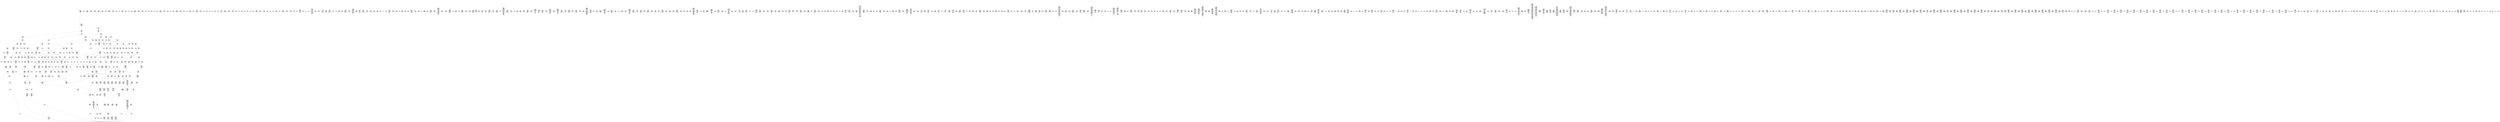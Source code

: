 /* Generated by GvGen v.1.0 (https://www.github.com/stricaud/gvgen) */

digraph G {
compound=true;
   node1 [label="[anywhere]"];
   node2 [label="# 0x0
PUSHX Data
PUSHX Data
MSTORE
PUSHX LogicData
CALLDATASIZE
LT
PUSHX Data
JUMPI
"];
   node3 [label="# 0xd
PUSHX Data
CALLDATALOAD
PUSHX BitData
SHR
PUSHX LogicData
GT
PUSHX Data
JUMPI
"];
   node4 [label="# 0x1e
PUSHX LogicData
GT
PUSHX Data
JUMPI
"];
   node5 [label="# 0x29
PUSHX LogicData
GT
PUSHX Data
JUMPI
"];
   node6 [label="# 0x34
PUSHX LogicData
EQ
PUSHX Data
JUMPI
"];
   node7 [label="# 0x3f
PUSHX LogicData
EQ
PUSHX Data
JUMPI
"];
   node8 [label="# 0x4a
PUSHX LogicData
EQ
PUSHX Data
JUMPI
"];
   node9 [label="# 0x55
PUSHX LogicData
EQ
PUSHX Data
JUMPI
"];
   node10 [label="# 0x60
PUSHX LogicData
EQ
PUSHX Data
JUMPI
"];
   node11 [label="# 0x6b
PUSHX Data
JUMP
"];
   node12 [label="# 0x6f
JUMPDEST
PUSHX LogicData
EQ
PUSHX Data
JUMPI
"];
   node13 [label="# 0x7b
PUSHX LogicData
EQ
PUSHX Data
JUMPI
"];
   node14 [label="# 0x86
PUSHX LogicData
EQ
PUSHX Data
JUMPI
"];
   node15 [label="# 0x91
PUSHX LogicData
EQ
PUSHX Data
JUMPI
"];
   node16 [label="# 0x9c
PUSHX Data
JUMP
"];
   node17 [label="# 0xa0
JUMPDEST
PUSHX LogicData
GT
PUSHX Data
JUMPI
"];
   node18 [label="# 0xac
PUSHX LogicData
EQ
PUSHX Data
JUMPI
"];
   node19 [label="# 0xb7
PUSHX LogicData
EQ
PUSHX Data
JUMPI
"];
   node20 [label="# 0xc2
PUSHX LogicData
EQ
PUSHX Data
JUMPI
"];
   node21 [label="# 0xcd
PUSHX LogicData
EQ
PUSHX Data
JUMPI
"];
   node22 [label="# 0xd8
PUSHX LogicData
EQ
PUSHX Data
JUMPI
"];
   node23 [label="# 0xe3
PUSHX Data
JUMP
"];
   node24 [label="# 0xe7
JUMPDEST
PUSHX LogicData
EQ
PUSHX Data
JUMPI
"];
   node25 [label="# 0xf3
PUSHX LogicData
EQ
PUSHX Data
JUMPI
"];
   node26 [label="# 0xfe
PUSHX LogicData
EQ
PUSHX Data
JUMPI
"];
   node27 [label="# 0x109
PUSHX LogicData
EQ
PUSHX Data
JUMPI
"];
   node28 [label="# 0x114
PUSHX Data
JUMP
"];
   node29 [label="# 0x118
JUMPDEST
PUSHX LogicData
GT
PUSHX Data
JUMPI
"];
   node30 [label="# 0x124
PUSHX LogicData
GT
PUSHX Data
JUMPI
"];
   node31 [label="# 0x12f
PUSHX LogicData
EQ
PUSHX Data
JUMPI
"];
   node32 [label="# 0x13a
PUSHX LogicData
EQ
PUSHX Data
JUMPI
"];
   node33 [label="# 0x145
PUSHX LogicData
EQ
PUSHX Data
JUMPI
"];
   node34 [label="# 0x150
PUSHX LogicData
EQ
PUSHX Data
JUMPI
"];
   node35 [label="# 0x15b
PUSHX LogicData
EQ
PUSHX Data
JUMPI
"];
   node36 [label="# 0x166
PUSHX Data
JUMP
"];
   node37 [label="# 0x16a
JUMPDEST
PUSHX LogicData
EQ
PUSHX Data
JUMPI
"];
   node38 [label="# 0x176
PUSHX LogicData
EQ
PUSHX Data
JUMPI
"];
   node39 [label="# 0x181
PUSHX LogicData
EQ
PUSHX Data
JUMPI
"];
   node40 [label="# 0x18c
PUSHX LogicData
EQ
PUSHX Data
JUMPI
"];
   node41 [label="# 0x197
PUSHX Data
JUMP
"];
   node42 [label="# 0x19b
JUMPDEST
PUSHX LogicData
GT
PUSHX Data
JUMPI
"];
   node43 [label="# 0x1a7
PUSHX LogicData
EQ
PUSHX Data
JUMPI
"];
   node44 [label="# 0x1b2
PUSHX LogicData
EQ
PUSHX Data
JUMPI
"];
   node45 [label="# 0x1bd
PUSHX LogicData
EQ
PUSHX Data
JUMPI
"];
   node46 [label="# 0x1c8
PUSHX LogicData
EQ
PUSHX Data
JUMPI
"];
   node47 [label="# 0x1d3
PUSHX LogicData
EQ
PUSHX Data
JUMPI
"];
   node48 [label="# 0x1de
PUSHX Data
JUMP
"];
   node49 [label="# 0x1e2
JUMPDEST
PUSHX LogicData
EQ
PUSHX Data
JUMPI
"];
   node50 [label="# 0x1ee
PUSHX LogicData
EQ
PUSHX Data
JUMPI
"];
   node51 [label="# 0x1f9
PUSHX LogicData
EQ
PUSHX Data
JUMPI
"];
   node52 [label="# 0x204
PUSHX LogicData
EQ
PUSHX Data
JUMPI
"];
   node53 [label="# 0x20f
JUMPDEST
PUSHX Data
REVERT
"];
   node54 [label="# 0x214
JUMPDEST
CALLVALUE
ISZERO
PUSHX Data
JUMPI
"];
   node55 [label="# 0x21c
PUSHX Data
REVERT
"];
   node56 [label="# 0x220
JUMPDEST
PUSHX Data
PUSHX ArithData
CALLDATASIZE
SUB
ADD
PUSHX Data
PUSHX Data
JUMP
"];
   node57 [label="# 0x236
JUMPDEST
PUSHX Data
JUMP
"];
   node58 [label="# 0x23b
JUMPDEST
PUSHX MemData
MLOAD
PUSHX Data
PUSHX Data
JUMP
"];
   node59 [label="# 0x248
JUMPDEST
PUSHX MemData
MLOAD
SUB
RETURN
"];
   node60 [label="# 0x251
JUMPDEST
CALLVALUE
ISZERO
PUSHX Data
JUMPI
"];
   node61 [label="# 0x259
PUSHX Data
REVERT
"];
   node62 [label="# 0x25d
JUMPDEST
PUSHX Data
PUSHX Data
JUMP
"];
   node63 [label="# 0x266
JUMPDEST
PUSHX MemData
MLOAD
PUSHX Data
PUSHX Data
JUMP
"];
   node64 [label="# 0x273
JUMPDEST
PUSHX MemData
MLOAD
SUB
RETURN
"];
   node65 [label="# 0x27c
JUMPDEST
CALLVALUE
ISZERO
PUSHX Data
JUMPI
"];
   node66 [label="# 0x284
PUSHX Data
REVERT
"];
   node67 [label="# 0x288
JUMPDEST
PUSHX Data
PUSHX Data
JUMP
"];
   node68 [label="# 0x291
JUMPDEST
PUSHX MemData
MLOAD
PUSHX Data
PUSHX Data
JUMP
"];
   node69 [label="# 0x29e
JUMPDEST
PUSHX MemData
MLOAD
SUB
RETURN
"];
   node70 [label="# 0x2a7
JUMPDEST
CALLVALUE
ISZERO
PUSHX Data
JUMPI
"];
   node71 [label="# 0x2af
PUSHX Data
REVERT
"];
   node72 [label="# 0x2b3
JUMPDEST
PUSHX Data
PUSHX ArithData
CALLDATASIZE
SUB
ADD
PUSHX Data
PUSHX Data
JUMP
"];
   node73 [label="# 0x2c9
JUMPDEST
PUSHX Data
JUMP
"];
   node74 [label="# 0x2ce
JUMPDEST
PUSHX MemData
MLOAD
PUSHX Data
PUSHX Data
JUMP
"];
   node75 [label="# 0x2db
JUMPDEST
PUSHX MemData
MLOAD
SUB
RETURN
"];
   node76 [label="# 0x2e4
JUMPDEST
CALLVALUE
ISZERO
PUSHX Data
JUMPI
"];
   node77 [label="# 0x2ec
PUSHX Data
REVERT
"];
   node78 [label="# 0x2f0
JUMPDEST
PUSHX Data
PUSHX ArithData
CALLDATASIZE
SUB
ADD
PUSHX Data
PUSHX Data
JUMP
"];
   node79 [label="# 0x306
JUMPDEST
PUSHX Data
JUMP
"];
   node80 [label="# 0x30b
JUMPDEST
STOP
"];
   node81 [label="# 0x30d
JUMPDEST
CALLVALUE
ISZERO
PUSHX Data
JUMPI
"];
   node82 [label="# 0x315
PUSHX Data
REVERT
"];
   node83 [label="# 0x319
JUMPDEST
PUSHX Data
PUSHX Data
JUMP
"];
   node84 [label="# 0x322
JUMPDEST
PUSHX MemData
MLOAD
PUSHX Data
PUSHX Data
JUMP
"];
   node85 [label="# 0x32f
JUMPDEST
PUSHX MemData
MLOAD
SUB
RETURN
"];
   node86 [label="# 0x338
JUMPDEST
CALLVALUE
ISZERO
PUSHX Data
JUMPI
"];
   node87 [label="# 0x340
PUSHX Data
REVERT
"];
   node88 [label="# 0x344
JUMPDEST
PUSHX Data
PUSHX ArithData
CALLDATASIZE
SUB
ADD
PUSHX Data
PUSHX Data
JUMP
"];
   node89 [label="# 0x35a
JUMPDEST
PUSHX Data
JUMP
"];
   node90 [label="# 0x35f
JUMPDEST
STOP
"];
   node91 [label="# 0x361
JUMPDEST
CALLVALUE
ISZERO
PUSHX Data
JUMPI
"];
   node92 [label="# 0x369
PUSHX Data
REVERT
"];
   node93 [label="# 0x36d
JUMPDEST
PUSHX Data
PUSHX ArithData
CALLDATASIZE
SUB
ADD
PUSHX Data
PUSHX Data
JUMP
"];
   node94 [label="# 0x383
JUMPDEST
PUSHX Data
JUMP
"];
   node95 [label="# 0x388
JUMPDEST
PUSHX MemData
MLOAD
PUSHX Data
PUSHX Data
JUMP
"];
   node96 [label="# 0x395
JUMPDEST
PUSHX MemData
MLOAD
SUB
RETURN
"];
   node97 [label="# 0x39e
JUMPDEST
CALLVALUE
ISZERO
PUSHX Data
JUMPI
"];
   node98 [label="# 0x3a6
PUSHX Data
REVERT
"];
   node99 [label="# 0x3aa
JUMPDEST
PUSHX Data
PUSHX Data
JUMP
"];
   node100 [label="# 0x3b3
JUMPDEST
PUSHX MemData
MLOAD
PUSHX Data
PUSHX Data
JUMP
"];
   node101 [label="# 0x3c0
JUMPDEST
PUSHX MemData
MLOAD
SUB
RETURN
"];
   node102 [label="# 0x3c9
JUMPDEST
CALLVALUE
ISZERO
PUSHX Data
JUMPI
"];
   node103 [label="# 0x3d1
PUSHX Data
REVERT
"];
   node104 [label="# 0x3d5
JUMPDEST
PUSHX Data
PUSHX Data
JUMP
"];
   node105 [label="# 0x3de
JUMPDEST
STOP
"];
   node106 [label="# 0x3e0
JUMPDEST
CALLVALUE
ISZERO
PUSHX Data
JUMPI
"];
   node107 [label="# 0x3e8
PUSHX Data
REVERT
"];
   node108 [label="# 0x3ec
JUMPDEST
PUSHX Data
PUSHX Data
JUMP
"];
   node109 [label="# 0x3f5
JUMPDEST
STOP
"];
   node110 [label="# 0x3f7
JUMPDEST
CALLVALUE
ISZERO
PUSHX Data
JUMPI
"];
   node111 [label="# 0x3ff
PUSHX Data
REVERT
"];
   node112 [label="# 0x403
JUMPDEST
PUSHX Data
PUSHX ArithData
CALLDATASIZE
SUB
ADD
PUSHX Data
PUSHX Data
JUMP
"];
   node113 [label="# 0x419
JUMPDEST
PUSHX Data
JUMP
"];
   node114 [label="# 0x41e
JUMPDEST
STOP
"];
   node115 [label="# 0x420
JUMPDEST
CALLVALUE
ISZERO
PUSHX Data
JUMPI
"];
   node116 [label="# 0x428
PUSHX Data
REVERT
"];
   node117 [label="# 0x42c
JUMPDEST
PUSHX Data
PUSHX ArithData
CALLDATASIZE
SUB
ADD
PUSHX Data
PUSHX Data
JUMP
"];
   node118 [label="# 0x442
JUMPDEST
PUSHX Data
JUMP
"];
   node119 [label="# 0x447
JUMPDEST
PUSHX MemData
MLOAD
PUSHX Data
PUSHX Data
JUMP
"];
   node120 [label="# 0x454
JUMPDEST
PUSHX MemData
MLOAD
SUB
RETURN
"];
   node121 [label="# 0x45d
JUMPDEST
CALLVALUE
ISZERO
PUSHX Data
JUMPI
"];
   node122 [label="# 0x465
PUSHX Data
REVERT
"];
   node123 [label="# 0x469
JUMPDEST
PUSHX Data
PUSHX ArithData
CALLDATASIZE
SUB
ADD
PUSHX Data
PUSHX Data
JUMP
"];
   node124 [label="# 0x47f
JUMPDEST
PUSHX Data
JUMP
"];
   node125 [label="# 0x484
JUMPDEST
STOP
"];
   node126 [label="# 0x486
JUMPDEST
CALLVALUE
ISZERO
PUSHX Data
JUMPI
"];
   node127 [label="# 0x48e
PUSHX Data
REVERT
"];
   node128 [label="# 0x492
JUMPDEST
PUSHX Data
PUSHX ArithData
CALLDATASIZE
SUB
ADD
PUSHX Data
PUSHX Data
JUMP
"];
   node129 [label="# 0x4a8
JUMPDEST
PUSHX Data
JUMP
"];
   node130 [label="# 0x4ad
JUMPDEST
PUSHX MemData
MLOAD
PUSHX Data
PUSHX Data
JUMP
"];
   node131 [label="# 0x4ba
JUMPDEST
PUSHX MemData
MLOAD
SUB
RETURN
"];
   node132 [label="# 0x4c3
JUMPDEST
CALLVALUE
ISZERO
PUSHX Data
JUMPI
"];
   node133 [label="# 0x4cb
PUSHX Data
REVERT
"];
   node134 [label="# 0x4cf
JUMPDEST
PUSHX Data
PUSHX ArithData
CALLDATASIZE
SUB
ADD
PUSHX Data
PUSHX Data
JUMP
"];
   node135 [label="# 0x4e5
JUMPDEST
PUSHX Data
JUMP
"];
   node136 [label="# 0x4ea
JUMPDEST
STOP
"];
   node137 [label="# 0x4ec
JUMPDEST
CALLVALUE
ISZERO
PUSHX Data
JUMPI
"];
   node138 [label="# 0x4f4
PUSHX Data
REVERT
"];
   node139 [label="# 0x4f8
JUMPDEST
PUSHX Data
PUSHX Data
JUMP
"];
   node140 [label="# 0x501
JUMPDEST
PUSHX MemData
MLOAD
PUSHX Data
PUSHX Data
JUMP
"];
   node141 [label="# 0x50e
JUMPDEST
PUSHX MemData
MLOAD
SUB
RETURN
"];
   node142 [label="# 0x517
JUMPDEST
CALLVALUE
ISZERO
PUSHX Data
JUMPI
"];
   node143 [label="# 0x51f
PUSHX Data
REVERT
"];
   node144 [label="# 0x523
JUMPDEST
PUSHX Data
PUSHX ArithData
CALLDATASIZE
SUB
ADD
PUSHX Data
PUSHX Data
JUMP
"];
   node145 [label="# 0x539
JUMPDEST
PUSHX Data
JUMP
"];
   node146 [label="# 0x53e
JUMPDEST
PUSHX MemData
MLOAD
PUSHX Data
PUSHX Data
JUMP
"];
   node147 [label="# 0x54b
JUMPDEST
PUSHX MemData
MLOAD
SUB
RETURN
"];
   node148 [label="# 0x554
JUMPDEST
CALLVALUE
ISZERO
PUSHX Data
JUMPI
"];
   node149 [label="# 0x55c
PUSHX Data
REVERT
"];
   node150 [label="# 0x560
JUMPDEST
PUSHX Data
PUSHX Data
JUMP
"];
   node151 [label="# 0x569
JUMPDEST
STOP
"];
   node152 [label="# 0x56b
JUMPDEST
CALLVALUE
ISZERO
PUSHX Data
JUMPI
"];
   node153 [label="# 0x573
PUSHX Data
REVERT
"];
   node154 [label="# 0x577
JUMPDEST
PUSHX Data
PUSHX ArithData
CALLDATASIZE
SUB
ADD
PUSHX Data
PUSHX Data
JUMP
"];
   node155 [label="# 0x58d
JUMPDEST
PUSHX Data
JUMP
"];
   node156 [label="# 0x592
JUMPDEST
STOP
"];
   node157 [label="# 0x594
JUMPDEST
CALLVALUE
ISZERO
PUSHX Data
JUMPI
"];
   node158 [label="# 0x59c
PUSHX Data
REVERT
"];
   node159 [label="# 0x5a0
JUMPDEST
PUSHX Data
PUSHX Data
JUMP
"];
   node160 [label="# 0x5a9
JUMPDEST
STOP
"];
   node161 [label="# 0x5ab
JUMPDEST
CALLVALUE
ISZERO
PUSHX Data
JUMPI
"];
   node162 [label="# 0x5b3
PUSHX Data
REVERT
"];
   node163 [label="# 0x5b7
JUMPDEST
PUSHX Data
PUSHX ArithData
CALLDATASIZE
SUB
ADD
PUSHX Data
PUSHX Data
JUMP
"];
   node164 [label="# 0x5cd
JUMPDEST
PUSHX Data
JUMP
"];
   node165 [label="# 0x5d2
JUMPDEST
STOP
"];
   node166 [label="# 0x5d4
JUMPDEST
CALLVALUE
ISZERO
PUSHX Data
JUMPI
"];
   node167 [label="# 0x5dc
PUSHX Data
REVERT
"];
   node168 [label="# 0x5e0
JUMPDEST
PUSHX Data
PUSHX Data
JUMP
"];
   node169 [label="# 0x5e9
JUMPDEST
PUSHX MemData
MLOAD
PUSHX Data
PUSHX Data
JUMP
"];
   node170 [label="# 0x5f6
JUMPDEST
PUSHX MemData
MLOAD
SUB
RETURN
"];
   node171 [label="# 0x5ff
JUMPDEST
CALLVALUE
ISZERO
PUSHX Data
JUMPI
"];
   node172 [label="# 0x607
PUSHX Data
REVERT
"];
   node173 [label="# 0x60b
JUMPDEST
PUSHX Data
PUSHX Data
JUMP
"];
   node174 [label="# 0x614
JUMPDEST
PUSHX MemData
MLOAD
PUSHX Data
PUSHX Data
JUMP
"];
   node175 [label="# 0x621
JUMPDEST
PUSHX MemData
MLOAD
SUB
RETURN
"];
   node176 [label="# 0x62a
JUMPDEST
CALLVALUE
ISZERO
PUSHX Data
JUMPI
"];
   node177 [label="# 0x632
PUSHX Data
REVERT
"];
   node178 [label="# 0x636
JUMPDEST
PUSHX Data
PUSHX Data
JUMP
"];
   node179 [label="# 0x63f
JUMPDEST
PUSHX MemData
MLOAD
PUSHX Data
PUSHX Data
JUMP
"];
   node180 [label="# 0x64c
JUMPDEST
PUSHX MemData
MLOAD
SUB
RETURN
"];
   node181 [label="# 0x655
JUMPDEST
PUSHX Data
PUSHX ArithData
CALLDATASIZE
SUB
ADD
PUSHX Data
PUSHX Data
JUMP
"];
   node182 [label="# 0x66a
JUMPDEST
PUSHX Data
JUMP
"];
   node183 [label="# 0x66f
JUMPDEST
STOP
"];
   node184 [label="# 0x671
JUMPDEST
CALLVALUE
ISZERO
PUSHX Data
JUMPI
"];
   node185 [label="# 0x679
PUSHX Data
REVERT
"];
   node186 [label="# 0x67d
JUMPDEST
PUSHX Data
PUSHX ArithData
CALLDATASIZE
SUB
ADD
PUSHX Data
PUSHX Data
JUMP
"];
   node187 [label="# 0x693
JUMPDEST
PUSHX Data
JUMP
"];
   node188 [label="# 0x698
JUMPDEST
STOP
"];
   node189 [label="# 0x69a
JUMPDEST
CALLVALUE
ISZERO
PUSHX Data
JUMPI
"];
   node190 [label="# 0x6a2
PUSHX Data
REVERT
"];
   node191 [label="# 0x6a6
JUMPDEST
PUSHX Data
PUSHX ArithData
CALLDATASIZE
SUB
ADD
PUSHX Data
PUSHX Data
JUMP
"];
   node192 [label="# 0x6bc
JUMPDEST
PUSHX Data
JUMP
"];
   node193 [label="# 0x6c1
JUMPDEST
STOP
"];
   node194 [label="# 0x6c3
JUMPDEST
CALLVALUE
ISZERO
PUSHX Data
JUMPI
"];
   node195 [label="# 0x6cb
PUSHX Data
REVERT
"];
   node196 [label="# 0x6cf
JUMPDEST
PUSHX Data
PUSHX ArithData
CALLDATASIZE
SUB
ADD
PUSHX Data
PUSHX Data
JUMP
"];
   node197 [label="# 0x6e5
JUMPDEST
PUSHX Data
JUMP
"];
   node198 [label="# 0x6ea
JUMPDEST
PUSHX MemData
MLOAD
PUSHX Data
PUSHX Data
JUMP
"];
   node199 [label="# 0x6f7
JUMPDEST
PUSHX MemData
MLOAD
SUB
RETURN
"];
   node200 [label="# 0x700
JUMPDEST
CALLVALUE
ISZERO
PUSHX Data
JUMPI
"];
   node201 [label="# 0x708
PUSHX Data
REVERT
"];
   node202 [label="# 0x70c
JUMPDEST
PUSHX Data
PUSHX Data
JUMP
"];
   node203 [label="# 0x715
JUMPDEST
PUSHX MemData
MLOAD
PUSHX Data
PUSHX Data
JUMP
"];
   node204 [label="# 0x722
JUMPDEST
PUSHX MemData
MLOAD
SUB
RETURN
"];
   node205 [label="# 0x72b
JUMPDEST
CALLVALUE
ISZERO
PUSHX Data
JUMPI
"];
   node206 [label="# 0x733
PUSHX Data
REVERT
"];
   node207 [label="# 0x737
JUMPDEST
PUSHX Data
PUSHX ArithData
CALLDATASIZE
SUB
ADD
PUSHX Data
PUSHX Data
JUMP
"];
   node208 [label="# 0x74d
JUMPDEST
PUSHX Data
JUMP
"];
   node209 [label="# 0x752
JUMPDEST
STOP
"];
   node210 [label="# 0x754
JUMPDEST
CALLVALUE
ISZERO
PUSHX Data
JUMPI
"];
   node211 [label="# 0x75c
PUSHX Data
REVERT
"];
   node212 [label="# 0x760
JUMPDEST
PUSHX Data
PUSHX Data
JUMP
"];
   node213 [label="# 0x769
JUMPDEST
STOP
"];
   node214 [label="# 0x76b
JUMPDEST
CALLVALUE
ISZERO
PUSHX Data
JUMPI
"];
   node215 [label="# 0x773
PUSHX Data
REVERT
"];
   node216 [label="# 0x777
JUMPDEST
PUSHX Data
PUSHX Data
JUMP
"];
   node217 [label="# 0x780
JUMPDEST
PUSHX MemData
MLOAD
PUSHX Data
PUSHX Data
JUMP
"];
   node218 [label="# 0x78d
JUMPDEST
PUSHX MemData
MLOAD
SUB
RETURN
"];
   node219 [label="# 0x796
JUMPDEST
CALLVALUE
ISZERO
PUSHX Data
JUMPI
"];
   node220 [label="# 0x79e
PUSHX Data
REVERT
"];
   node221 [label="# 0x7a2
JUMPDEST
PUSHX Data
PUSHX ArithData
CALLDATASIZE
SUB
ADD
PUSHX Data
PUSHX Data
JUMP
"];
   node222 [label="# 0x7b8
JUMPDEST
PUSHX Data
JUMP
"];
   node223 [label="# 0x7bd
JUMPDEST
PUSHX MemData
MLOAD
PUSHX Data
PUSHX Data
JUMP
"];
   node224 [label="# 0x7ca
JUMPDEST
PUSHX MemData
MLOAD
SUB
RETURN
"];
   node225 [label="# 0x7d3
JUMPDEST
CALLVALUE
ISZERO
PUSHX Data
JUMPI
"];
   node226 [label="# 0x7db
PUSHX Data
REVERT
"];
   node227 [label="# 0x7df
JUMPDEST
PUSHX Data
PUSHX Data
JUMP
"];
   node228 [label="# 0x7e8
JUMPDEST
PUSHX MemData
MLOAD
PUSHX Data
PUSHX Data
JUMP
"];
   node229 [label="# 0x7f5
JUMPDEST
PUSHX MemData
MLOAD
SUB
RETURN
"];
   node230 [label="# 0x7fe
JUMPDEST
CALLVALUE
ISZERO
PUSHX Data
JUMPI
"];
   node231 [label="# 0x806
PUSHX Data
REVERT
"];
   node232 [label="# 0x80a
JUMPDEST
PUSHX Data
PUSHX ArithData
CALLDATASIZE
SUB
ADD
PUSHX Data
PUSHX Data
JUMP
"];
   node233 [label="# 0x820
JUMPDEST
PUSHX Data
JUMP
"];
   node234 [label="# 0x825
JUMPDEST
STOP
"];
   node235 [label="# 0x827
JUMPDEST
PUSHX Data
PUSHX BitData
PUSHX BitData
NOT
AND
PUSHX BitData
NOT
AND
EQ
PUSHX Data
JUMPI
"];
   node236 [label="# 0x890
PUSHX Data
PUSHX Data
JUMP
"];
   node237 [label="# 0x899
JUMPDEST
"];
   node238 [label="# 0x89a
JUMPDEST
JUMP
"];
   node239 [label="# 0x8a1
JUMPDEST
PUSHX Data
JUMP
"];
   node240 [label="# 0x8a6
JUMPDEST
PUSHX Data
PUSHX StorData
SLOAD
PUSHX Data
PUSHX Data
JUMP
"];
   node241 [label="# 0x8b5
JUMPDEST
PUSHX ArithData
ADD
PUSHX ArithData
DIV
MUL
PUSHX ArithData
ADD
PUSHX MemData
MLOAD
ADD
PUSHX Data
MSTORE
MSTORE
PUSHX ArithData
ADD
SLOAD
PUSHX Data
PUSHX Data
JUMP
"];
   node242 [label="# 0x8e1
JUMPDEST
ISZERO
PUSHX Data
JUMPI
"];
   node243 [label="# 0x8e8
PUSHX LogicData
LT
PUSHX Data
JUMPI
"];
   node244 [label="# 0x8f0
PUSHX ArithData
SLOAD
DIV
MUL
MSTORE
PUSHX ArithData
ADD
PUSHX Data
JUMP
"];
   node245 [label="# 0x903
JUMPDEST
ADD
PUSHX Data
MSTORE
PUSHX Data
PUSHX Data
SHA3
"];
   node246 [label="# 0x911
JUMPDEST
SLOAD
MSTORE
PUSHX ArithData
ADD
PUSHX ArithData
ADD
GT
PUSHX Data
JUMPI
"];
   node247 [label="# 0x925
SUB
PUSHX BitData
AND
ADD
"];
   node248 [label="# 0x92e
JUMPDEST
JUMP
"];
   node249 [label="# 0x938
JUMPDEST
PUSHX Data
PUSHX Data
PUSHX Data
JUMP
"];
   node250 [label="# 0x943
JUMPDEST
PUSHX Data
JUMPI
"];
   node251 [label="# 0x948
PUSHX MemData
MLOAD
PUSHX Data
MSTORE
PUSHX ArithData
ADD
PUSHX Data
PUSHX Data
JUMP
"];
   node252 [label="# 0x979
JUMPDEST
PUSHX MemData
MLOAD
SUB
REVERT
"];
   node253 [label="# 0x982
JUMPDEST
PUSHX Data
PUSHX ArithData
MSTORE
PUSHX ArithData
ADD
MSTORE
PUSHX ArithData
ADD
PUSHX Data
SHA3
PUSHX ArithData
SLOAD
PUSHX ArithData
EXP
DIV
PUSHX BitData
AND
JUMP
"];
   node254 [label="# 0x9bd
JUMPDEST
PUSHX Data
PUSHX Data
PUSHX Data
JUMP
"];
   node255 [label="# 0x9c8
JUMPDEST
PUSHX BitData
AND
PUSHX BitData
AND
EQ
ISZERO
PUSHX Data
JUMPI
"];
   node256 [label="# 0x9ff
PUSHX MemData
MLOAD
PUSHX Data
MSTORE
PUSHX ArithData
ADD
PUSHX Data
PUSHX Data
JUMP
"];
   node257 [label="# 0xa30
JUMPDEST
PUSHX MemData
MLOAD
SUB
REVERT
"];
   node258 [label="# 0xa39
JUMPDEST
PUSHX BitData
AND
PUSHX Data
PUSHX Data
JUMP
"];
   node259 [label="# 0xa58
JUMPDEST
PUSHX BitData
AND
EQ
PUSHX Data
JUMPI
"];
   node260 [label="# 0xa75
PUSHX Data
PUSHX Data
PUSHX Data
JUMP
"];
   node261 [label="# 0xa81
JUMPDEST
PUSHX Data
JUMP
"];
   node262 [label="# 0xa86
JUMPDEST
"];
   node263 [label="# 0xa87
JUMPDEST
PUSHX Data
JUMPI
"];
   node264 [label="# 0xa8c
PUSHX MemData
MLOAD
PUSHX Data
MSTORE
PUSHX ArithData
ADD
PUSHX Data
PUSHX Data
JUMP
"];
   node265 [label="# 0xabd
JUMPDEST
PUSHX MemData
MLOAD
SUB
REVERT
"];
   node266 [label="# 0xac6
JUMPDEST
PUSHX Data
PUSHX Data
JUMP
"];
   node267 [label="# 0xad0
JUMPDEST
JUMP
"];
   node268 [label="# 0xad5
JUMPDEST
PUSHX Data
PUSHX StorData
SLOAD
JUMP
"];
   node269 [label="# 0xae2
JUMPDEST
PUSHX Data
PUSHX Data
PUSHX Data
JUMP
"];
   node270 [label="# 0xaed
JUMPDEST
PUSHX Data
JUMP
"];
   node271 [label="# 0xaf3
JUMPDEST
PUSHX Data
JUMPI
"];
   node272 [label="# 0xaf8
PUSHX MemData
MLOAD
PUSHX Data
MSTORE
PUSHX ArithData
ADD
PUSHX Data
PUSHX Data
JUMP
"];
   node273 [label="# 0xb29
JUMPDEST
PUSHX MemData
MLOAD
SUB
REVERT
"];
   node274 [label="# 0xb32
JUMPDEST
PUSHX Data
PUSHX Data
JUMP
"];
   node275 [label="# 0xb3d
JUMPDEST
JUMP
"];
   node276 [label="# 0xb42
JUMPDEST
PUSHX Data
PUSHX Data
PUSHX Data
JUMP
"];
   node277 [label="# 0xb4d
JUMPDEST
LT
PUSHX Data
JUMPI
"];
   node278 [label="# 0xb54
PUSHX MemData
MLOAD
PUSHX Data
MSTORE
PUSHX ArithData
ADD
PUSHX Data
PUSHX Data
JUMP
"];
   node279 [label="# 0xb85
JUMPDEST
PUSHX MemData
MLOAD
SUB
REVERT
"];
   node280 [label="# 0xb8e
JUMPDEST
PUSHX Data
PUSHX ArithData
PUSHX BitData
AND
PUSHX BitData
AND
MSTORE
PUSHX ArithData
ADD
MSTORE
PUSHX ArithData
ADD
PUSHX Data
SHA3
PUSHX ArithData
MSTORE
PUSHX ArithData
ADD
MSTORE
PUSHX ArithData
ADD
PUSHX Data
SHA3
SLOAD
JUMP
"];
   node281 [label="# 0xbe7
JUMPDEST
PUSHX StorData
SLOAD
JUMP
"];
   node282 [label="# 0xbed
JUMPDEST
PUSHX Data
PUSHX Data
JUMP
"];
   node283 [label="# 0xbf5
JUMPDEST
PUSHX BitData
AND
PUSHX Data
PUSHX Data
JUMP
"];
   node284 [label="# 0xc13
JUMPDEST
PUSHX BitData
AND
EQ
PUSHX Data
JUMPI
"];
   node285 [label="# 0xc2f
PUSHX MemData
MLOAD
PUSHX Data
MSTORE
PUSHX ArithData
ADD
PUSHX Data
PUSHX Data
JUMP
"];
   node286 [label="# 0xc60
JUMPDEST
PUSHX MemData
MLOAD
SUB
REVERT
"];
   node287 [label="# 0xc69
JUMPDEST
PUSHX StorData
PUSHX ArithData
SLOAD
PUSHX ArithData
EXP
DIV
PUSHX BitData
AND
ISZERO
PUSHX StorData
PUSHX ArithData
PUSHX ArithData
EXP
SLOAD
PUSHX ArithData
MUL
NOT
AND
ISZERO
ISZERO
MUL
OR
SSTORE
JUMP
"];
   node288 [label="# 0xc95
JUMPDEST
PUSHX Data
PUSHX Data
JUMP
"];
   node289 [label="# 0xc9d
JUMPDEST
PUSHX BitData
AND
PUSHX Data
PUSHX Data
JUMP
"];
   node290 [label="# 0xcbb
JUMPDEST
PUSHX BitData
AND
EQ
PUSHX Data
JUMPI
"];
   node291 [label="# 0xcd7
PUSHX MemData
MLOAD
PUSHX Data
MSTORE
PUSHX ArithData
ADD
PUSHX Data
PUSHX Data
JUMP
"];
   node292 [label="# 0xd08
JUMPDEST
PUSHX MemData
MLOAD
SUB
REVERT
"];
   node293 [label="# 0xd11
JUMPDEST
PUSHX Data
SELFBALANCE
CALLER
PUSHX BitData
AND
PUSHX ArithData
ISZERO
MUL
PUSHX MemData
MLOAD
PUSHX Data
PUSHX MemData
MLOAD
SUB
CALL
ISZERO
ISZERO
PUSHX Data
JUMPI
"];
   node294 [label="# 0xd53
RETURNDATASIZE
PUSHX Data
RETURNDATACOPY
RETURNDATASIZE
PUSHX Data
REVERT
"];
   node295 [label="# 0xd5c
JUMPDEST
JUMP
"];
   node296 [label="# 0xd60
JUMPDEST
PUSHX Data
PUSHX MemData
MLOAD
PUSHX ArithData
ADD
PUSHX Data
MSTORE
PUSHX Data
MSTORE
PUSHX Data
JUMP
"];
   node297 [label="# 0xd7b
JUMPDEST
JUMP
"];
   node298 [label="# 0xd80
JUMPDEST
PUSHX Data
PUSHX Data
PUSHX Data
JUMP
"];
   node299 [label="# 0xd8a
JUMPDEST
LT
PUSHX Data
JUMPI
"];
   node300 [label="# 0xd91
PUSHX MemData
MLOAD
PUSHX Data
MSTORE
PUSHX ArithData
ADD
PUSHX Data
PUSHX Data
JUMP
"];
   node301 [label="# 0xdc2
JUMPDEST
PUSHX MemData
MLOAD
SUB
REVERT
"];
   node302 [label="# 0xdcb
JUMPDEST
PUSHX StorData
SLOAD
LT
PUSHX Data
JUMPI
"];
   node303 [label="# 0xdd7
PUSHX Data
PUSHX Data
MSTORE
PUSHX Data
PUSHX Data
MSTORE
PUSHX Data
PUSHX Data
REVERT
"];
   node304 [label="# 0xe05
JUMPDEST
PUSHX Data
MSTORE
PUSHX Data
PUSHX Data
SHA3
ADD
SLOAD
JUMP
"];
   node305 [label="# 0xe17
JUMPDEST
PUSHX Data
PUSHX Data
JUMP
"];
   node306 [label="# 0xe1f
JUMPDEST
PUSHX BitData
AND
PUSHX Data
PUSHX Data
JUMP
"];
   node307 [label="# 0xe3d
JUMPDEST
PUSHX BitData
AND
EQ
PUSHX Data
JUMPI
"];
   node308 [label="# 0xe59
PUSHX MemData
MLOAD
PUSHX Data
MSTORE
PUSHX ArithData
ADD
PUSHX Data
PUSHX Data
JUMP
"];
   node309 [label="# 0xe8a
JUMPDEST
PUSHX MemData
MLOAD
SUB
REVERT
"];
   node310 [label="# 0xe93
JUMPDEST
PUSHX Data
MLOAD
PUSHX ArithData
ADD
PUSHX Data
PUSHX Data
JUMP
"];
   node311 [label="# 0xea9
JUMPDEST
JUMP
"];
   node312 [label="# 0xead
JUMPDEST
PUSHX Data
PUSHX Data
PUSHX ArithData
MSTORE
PUSHX ArithData
ADD
MSTORE
PUSHX ArithData
ADD
PUSHX Data
SHA3
PUSHX ArithData
SLOAD
PUSHX ArithData
EXP
DIV
PUSHX BitData
AND
PUSHX BitData
PUSHX BitData
AND
PUSHX BitData
AND
EQ
ISZERO
PUSHX Data
JUMPI
"];
   node313 [label="# 0xf1c
PUSHX MemData
MLOAD
PUSHX Data
MSTORE
PUSHX ArithData
ADD
PUSHX Data
PUSHX Data
JUMP
"];
   node314 [label="# 0xf4d
JUMPDEST
PUSHX MemData
MLOAD
SUB
REVERT
"];
   node315 [label="# 0xf56
JUMPDEST
JUMP
"];
   node316 [label="# 0xf5f
JUMPDEST
PUSHX Data
PUSHX Data
JUMP
"];
   node317 [label="# 0xf67
JUMPDEST
PUSHX BitData
AND
PUSHX Data
PUSHX Data
JUMP
"];
   node318 [label="# 0xf85
JUMPDEST
PUSHX BitData
AND
EQ
PUSHX Data
JUMPI
"];
   node319 [label="# 0xfa1
PUSHX MemData
MLOAD
PUSHX Data
MSTORE
PUSHX ArithData
ADD
PUSHX Data
PUSHX Data
JUMP
"];
   node320 [label="# 0xfd2
JUMPDEST
PUSHX MemData
MLOAD
SUB
REVERT
"];
   node321 [label="# 0xfdb
JUMPDEST
PUSHX StorData
PUSHX ArithData
PUSHX ArithData
EXP
SLOAD
PUSHX ArithData
MUL
NOT
AND
PUSHX BitData
AND
MUL
OR
SSTORE
JUMP
"];
   node322 [label="# 0x101f
JUMPDEST
PUSHX Data
JUMP
"];
   node323 [label="# 0x102a
JUMPDEST
PUSHX BitData
PUSHX BitData
AND
PUSHX BitData
AND
EQ
ISZERO
PUSHX Data
JUMPI
"];
   node324 [label="# 0x1061
PUSHX MemData
MLOAD
PUSHX Data
MSTORE
PUSHX ArithData
ADD
PUSHX Data
PUSHX Data
JUMP
"];
   node325 [label="# 0x1092
JUMPDEST
PUSHX MemData
MLOAD
SUB
REVERT
"];
   node326 [label="# 0x109b
JUMPDEST
PUSHX Data
PUSHX ArithData
PUSHX BitData
AND
PUSHX BitData
AND
MSTORE
PUSHX ArithData
ADD
MSTORE
PUSHX ArithData
ADD
PUSHX Data
SHA3
SLOAD
JUMP
"];
   node327 [label="# 0x10e2
JUMPDEST
PUSHX Data
PUSHX Data
JUMP
"];
   node328 [label="# 0x10ea
JUMPDEST
PUSHX BitData
AND
PUSHX Data
PUSHX Data
JUMP
"];
   node329 [label="# 0x1108
JUMPDEST
PUSHX BitData
AND
EQ
PUSHX Data
JUMPI
"];
   node330 [label="# 0x1124
PUSHX MemData
MLOAD
PUSHX Data
MSTORE
PUSHX ArithData
ADD
PUSHX Data
PUSHX Data
JUMP
"];
   node331 [label="# 0x1155
JUMPDEST
PUSHX MemData
MLOAD
SUB
REVERT
"];
   node332 [label="# 0x115e
JUMPDEST
PUSHX BitData
PUSHX BitData
AND
PUSHX StorData
PUSHX ArithData
SLOAD
PUSHX ArithData
EXP
DIV
PUSHX BitData
AND
PUSHX BitData
AND
PUSHX Data
PUSHX MemData
MLOAD
PUSHX MemData
MLOAD
SUB
LOGX
PUSHX BitData
PUSHX StorData
PUSHX ArithData
PUSHX ArithData
EXP
SLOAD
PUSHX ArithData
MUL
NOT
AND
PUSHX BitData
AND
MUL
OR
SSTORE
JUMP
"];
   node333 [label="# 0x121f
JUMPDEST
PUSHX BitData
PUSHX BitData
AND
PUSHX StorData
PUSHX ArithData
SLOAD
PUSHX ArithData
EXP
DIV
PUSHX BitData
AND
PUSHX BitData
AND
EQ
ISZERO
PUSHX Data
JUMPI
"];
   node334 [label="# 0x1277
PUSHX MemData
MLOAD
PUSHX Data
MSTORE
PUSHX ArithData
ADD
PUSHX Data
PUSHX Data
JUMP
"];
   node335 [label="# 0x12a8
JUMPDEST
PUSHX MemData
MLOAD
SUB
REVERT
"];
   node336 [label="# 0x12b1
JUMPDEST
PUSHX Data
CALLER
PUSHX BitData
AND
PUSHX Data
PUSHX Data
JUMP
"];
   node337 [label="# 0x12d6
JUMPDEST
PUSHX BitData
AND
EQ
PUSHX Data
JUMPI
"];
   node338 [label="# 0x12f2
PUSHX MemData
MLOAD
PUSHX Data
MSTORE
PUSHX ArithData
ADD
PUSHX Data
PUSHX Data
JUMP
"];
   node339 [label="# 0x1323
JUMPDEST
PUSHX MemData
MLOAD
SUB
REVERT
"];
   node340 [label="# 0x132c
JUMPDEST
PUSHX Data
PUSHX Data
JUMP
"];
   node341 [label="# 0x1336
JUMPDEST
PUSHX Data
PUSHX StorData
PUSHX ArithData
SLOAD
PUSHX ArithData
EXP
DIV
PUSHX BitData
AND
PUSHX Data
PUSHX BitData
AND
PUSHX BitData
PUSHX MemData
MLOAD
PUSHX BitData
AND
PUSHX BitData
SHL
MSTORE
PUSHX ArithData
ADD
PUSHX Data
PUSHX Data
JUMP
"];
   node342 [label="# 0x1398
JUMPDEST
PUSHX Data
PUSHX MemData
MLOAD
SUB
PUSHX Data
EXTCODESIZE
ISZERO
ISZERO
PUSHX Data
JUMPI
"];
   node343 [label="# 0x13ae
PUSHX Data
REVERT
"];
   node344 [label="# 0x13b2
JUMPDEST
GAS
CALL
ISZERO
ISZERO
PUSHX Data
JUMPI
"];
   node345 [label="# 0x13bd
RETURNDATASIZE
PUSHX Data
RETURNDATACOPY
RETURNDATASIZE
PUSHX Data
REVERT
"];
   node346 [label="# 0x13c6
JUMPDEST
PUSHX MemData
MLOAD
RETURNDATASIZE
PUSHX BitData
NOT
PUSHX ArithData
ADD
AND
ADD
PUSHX Data
MSTORE
ADD
PUSHX Data
PUSHX Data
JUMP
"];
   node347 [label="# 0x13ea
JUMPDEST
PUSHX Data
JUMPI
"];
   node348 [label="# 0x13f2
PUSHX MemData
MLOAD
PUSHX Data
MSTORE
PUSHX ArithData
ADD
PUSHX Data
PUSHX Data
JUMP
"];
   node349 [label="# 0x1423
JUMPDEST
PUSHX MemData
MLOAD
SUB
REVERT
"];
   node350 [label="# 0x142c
JUMPDEST
JUMP
"];
   node351 [label="# 0x1432
JUMPDEST
PUSHX Data
PUSHX Data
JUMP
"];
   node352 [label="# 0x143a
JUMPDEST
PUSHX BitData
AND
PUSHX Data
PUSHX Data
JUMP
"];
   node353 [label="# 0x1458
JUMPDEST
PUSHX BitData
AND
EQ
PUSHX Data
JUMPI
"];
   node354 [label="# 0x1474
PUSHX MemData
MLOAD
PUSHX Data
MSTORE
PUSHX ArithData
ADD
PUSHX Data
PUSHX Data
JUMP
"];
   node355 [label="# 0x14a5
JUMPDEST
PUSHX MemData
MLOAD
SUB
REVERT
"];
   node356 [label="# 0x14ae
JUMPDEST
PUSHX LogicData
PUSHX StorData
SLOAD
EQ
PUSHX Data
JUMPI
"];
   node357 [label="# 0x14b9
PUSHX MemData
MLOAD
PUSHX Data
MSTORE
PUSHX ArithData
ADD
PUSHX Data
PUSHX Data
JUMP
"];
   node358 [label="# 0x14ea
JUMPDEST
PUSHX MemData
MLOAD
SUB
REVERT
"];
   node359 [label="# 0x14f3
JUMPDEST
NUMBER
PUSHX Data
SSTORE
JUMP
"];
   node360 [label="# 0x14fc
JUMPDEST
PUSHX BitData
PUSHX BitData
AND
PUSHX StorData
PUSHX ArithData
SLOAD
PUSHX ArithData
EXP
DIV
PUSHX BitData
AND
PUSHX BitData
AND
EQ
ISZERO
PUSHX Data
JUMPI
"];
   node361 [label="# 0x1554
PUSHX MemData
MLOAD
PUSHX Data
MSTORE
PUSHX ArithData
ADD
PUSHX Data
PUSHX Data
JUMP
"];
   node362 [label="# 0x1585
JUMPDEST
PUSHX MemData
MLOAD
SUB
REVERT
"];
   node363 [label="# 0x158e
JUMPDEST
PUSHX Data
CALLER
PUSHX BitData
AND
PUSHX Data
PUSHX Data
JUMP
"];
   node364 [label="# 0x15b3
JUMPDEST
PUSHX BitData
AND
EQ
PUSHX Data
JUMPI
"];
   node365 [label="# 0x15cf
PUSHX MemData
MLOAD
PUSHX Data
MSTORE
PUSHX ArithData
ADD
PUSHX Data
PUSHX Data
JUMP
"];
   node366 [label="# 0x1600
JUMPDEST
PUSHX MemData
MLOAD
SUB
REVERT
"];
   node367 [label="# 0x1609
JUMPDEST
PUSHX BitData
AND
PUSHX Data
PUSHX Data
JUMP
"];
   node368 [label="# 0x1629
JUMPDEST
PUSHX BitData
AND
EQ
PUSHX Data
JUMPI
"];
   node369 [label="# 0x1645
PUSHX MemData
MLOAD
PUSHX Data
MSTORE
PUSHX ArithData
ADD
PUSHX Data
PUSHX Data
JUMP
"];
   node370 [label="# 0x1676
JUMPDEST
PUSHX MemData
MLOAD
SUB
REVERT
"];
   node371 [label="# 0x167f
JUMPDEST
PUSHX BitData
AND
PUSHX Data
PUSHX Data
JUMP
"];
   node372 [label="# 0x169f
JUMPDEST
PUSHX BitData
AND
EQ
PUSHX Data
JUMPI
"];
   node373 [label="# 0x16bb
PUSHX MemData
MLOAD
PUSHX Data
MSTORE
PUSHX ArithData
ADD
PUSHX Data
PUSHX Data
JUMP
"];
   node374 [label="# 0x16ec
JUMPDEST
PUSHX MemData
MLOAD
SUB
REVERT
"];
   node375 [label="# 0x16f5
JUMPDEST
PUSHX Data
PUSHX Data
JUMP
"];
   node376 [label="# 0x16ff
JUMPDEST
PUSHX Data
PUSHX Data
JUMP
"];
   node377 [label="# 0x1709
JUMPDEST
PUSHX Data
PUSHX Data
JUMP
"];
   node378 [label="# 0x1713
JUMPDEST
PUSHX Data
PUSHX StorData
PUSHX ArithData
SLOAD
PUSHX ArithData
EXP
DIV
PUSHX BitData
AND
PUSHX Data
PUSHX BitData
AND
PUSHX BitData
PUSHX MemData
MLOAD
PUSHX BitData
AND
PUSHX BitData
SHL
MSTORE
PUSHX ArithData
ADD
PUSHX Data
PUSHX Data
JUMP
"];
   node379 [label="# 0x1775
JUMPDEST
PUSHX Data
PUSHX MemData
MLOAD
SUB
PUSHX Data
EXTCODESIZE
ISZERO
ISZERO
PUSHX Data
JUMPI
"];
   node380 [label="# 0x178b
PUSHX Data
REVERT
"];
   node381 [label="# 0x178f
JUMPDEST
GAS
CALL
ISZERO
ISZERO
PUSHX Data
JUMPI
"];
   node382 [label="# 0x179a
RETURNDATASIZE
PUSHX Data
RETURNDATACOPY
RETURNDATASIZE
PUSHX Data
REVERT
"];
   node383 [label="# 0x17a3
JUMPDEST
PUSHX MemData
MLOAD
RETURNDATASIZE
PUSHX BitData
NOT
PUSHX ArithData
ADD
AND
ADD
PUSHX Data
MSTORE
ADD
PUSHX Data
PUSHX Data
JUMP
"];
   node384 [label="# 0x17c7
JUMPDEST
PUSHX Data
JUMPI
"];
   node385 [label="# 0x17cf
PUSHX MemData
MLOAD
PUSHX Data
MSTORE
PUSHX ArithData
ADD
PUSHX Data
PUSHX Data
JUMP
"];
   node386 [label="# 0x1800
JUMPDEST
PUSHX MemData
MLOAD
SUB
REVERT
"];
   node387 [label="# 0x1809
JUMPDEST
JUMP
"];
   node388 [label="# 0x1811
JUMPDEST
PUSHX Data
PUSHX StorData
PUSHX ArithData
SLOAD
PUSHX ArithData
EXP
DIV
PUSHX BitData
AND
JUMP
"];
   node389 [label="# 0x183b
JUMPDEST
PUSHX Data
PUSHX StorData
SLOAD
PUSHX Data
PUSHX Data
JUMP
"];
   node390 [label="# 0x184a
JUMPDEST
PUSHX ArithData
ADD
PUSHX ArithData
DIV
MUL
PUSHX ArithData
ADD
PUSHX MemData
MLOAD
ADD
PUSHX Data
MSTORE
MSTORE
PUSHX ArithData
ADD
SLOAD
PUSHX Data
PUSHX Data
JUMP
"];
   node391 [label="# 0x1876
JUMPDEST
ISZERO
PUSHX Data
JUMPI
"];
   node392 [label="# 0x187d
PUSHX LogicData
LT
PUSHX Data
JUMPI
"];
   node393 [label="# 0x1885
PUSHX ArithData
SLOAD
DIV
MUL
MSTORE
PUSHX ArithData
ADD
PUSHX Data
JUMP
"];
   node394 [label="# 0x1898
JUMPDEST
ADD
PUSHX Data
MSTORE
PUSHX Data
PUSHX Data
SHA3
"];
   node395 [label="# 0x18a6
JUMPDEST
SLOAD
MSTORE
PUSHX ArithData
ADD
PUSHX ArithData
ADD
GT
PUSHX Data
JUMPI
"];
   node396 [label="# 0x18ba
SUB
PUSHX BitData
AND
ADD
"];
   node397 [label="# 0x18c3
JUMPDEST
JUMP
"];
   node398 [label="# 0x18cd
JUMPDEST
PUSHX StorData
PUSHX ArithData
SLOAD
PUSHX ArithData
EXP
DIV
PUSHX BitData
AND
JUMP
"];
   node399 [label="# 0x18f3
JUMPDEST
PUSHX StorData
PUSHX ArithData
SLOAD
PUSHX ArithData
EXP
DIV
PUSHX BitData
AND
PUSHX Data
JUMPI
"];
   node400 [label="# 0x1908
PUSHX MemData
MLOAD
PUSHX Data
MSTORE
PUSHX ArithData
ADD
PUSHX Data
PUSHX Data
JUMP
"];
   node401 [label="# 0x1939
JUMPDEST
PUSHX MemData
MLOAD
SUB
REVERT
"];
   node402 [label="# 0x1942
JUMPDEST
PUSHX LogicData
GT
PUSHX Data
JUMPI
"];
   node403 [label="# 0x194b
PUSHX MemData
MLOAD
PUSHX Data
MSTORE
PUSHX ArithData
ADD
PUSHX Data
PUSHX Data
JUMP
"];
   node404 [label="# 0x197c
JUMPDEST
PUSHX MemData
MLOAD
SUB
REVERT
"];
   node405 [label="# 0x1985
JUMPDEST
PUSHX StorData
SLOAD
PUSHX Data
PUSHX Data
PUSHX Data
JUMP
"];
   node406 [label="# 0x1994
JUMPDEST
PUSHX BitData
PUSHX BitData
AND
JUMP
"];
   node407 [label="# 0x19a2
JUMPDEST
GT
ISZERO
PUSHX Data
JUMPI
"];
   node408 [label="# 0x19a9
PUSHX MemData
MLOAD
PUSHX Data
MSTORE
PUSHX ArithData
ADD
PUSHX Data
PUSHX Data
JUMP
"];
   node409 [label="# 0x19da
JUMPDEST
PUSHX MemData
MLOAD
SUB
REVERT
"];
   node410 [label="# 0x19e3
JUMPDEST
PUSHX LogicData
GT
ISZERO
PUSHX Data
JUMPI
"];
   node411 [label="# 0x19ed
PUSHX MemData
MLOAD
PUSHX Data
MSTORE
PUSHX ArithData
ADD
PUSHX Data
PUSHX Data
JUMP
"];
   node412 [label="# 0x1a1e
JUMPDEST
PUSHX MemData
MLOAD
SUB
REVERT
"];
   node413 [label="# 0x1a27
JUMPDEST
CALLVALUE
PUSHX Data
PUSHX Data
PUSHX BitData
PUSHX BitData
AND
JUMP
"];
   node414 [label="# 0x1a42
JUMPDEST
EQ
PUSHX Data
JUMPI
"];
   node415 [label="# 0x1a48
PUSHX MemData
MLOAD
PUSHX Data
MSTORE
PUSHX ArithData
ADD
PUSHX Data
PUSHX Data
JUMP
"];
   node416 [label="# 0x1a79
JUMPDEST
PUSHX MemData
MLOAD
SUB
REVERT
"];
   node417 [label="# 0x1a82
JUMPDEST
PUSHX Data
"];
   node418 [label="# 0x1a85
JUMPDEST
LT
ISZERO
PUSHX Data
JUMPI
"];
   node419 [label="# 0x1a8e
PUSHX Data
CALLER
PUSHX Data
PUSHX Data
JUMP
"];
   node420 [label="# 0x1a99
JUMPDEST
PUSHX Data
JUMP
"];
   node421 [label="# 0x1a9e
JUMPDEST
PUSHX Data
PUSHX Data
JUMP
"];
   node422 [label="# 0x1aa9
JUMPDEST
PUSHX Data
JUMP
"];
   node423 [label="# 0x1ab1
JUMPDEST
JUMP
"];
   node424 [label="# 0x1ab5
JUMPDEST
PUSHX Data
PUSHX Data
JUMP
"];
   node425 [label="# 0x1abd
JUMPDEST
PUSHX BitData
AND
PUSHX BitData
AND
EQ
ISZERO
PUSHX Data
JUMPI
"];
   node426 [label="# 0x1af1
PUSHX MemData
MLOAD
PUSHX Data
MSTORE
PUSHX ArithData
ADD
PUSHX Data
PUSHX Data
JUMP
"];
   node427 [label="# 0x1b22
JUMPDEST
PUSHX MemData
MLOAD
SUB
REVERT
"];
   node428 [label="# 0x1b2b
JUMPDEST
PUSHX Data
PUSHX Data
PUSHX Data
PUSHX Data
JUMP
"];
   node429 [label="# 0x1b38
JUMPDEST
PUSHX BitData
AND
PUSHX BitData
AND
MSTORE
PUSHX ArithData
ADD
MSTORE
PUSHX ArithData
ADD
PUSHX Data
SHA3
PUSHX ArithData
PUSHX BitData
AND
PUSHX BitData
AND
MSTORE
PUSHX ArithData
ADD
MSTORE
PUSHX ArithData
ADD
PUSHX Data
SHA3
PUSHX ArithData
PUSHX ArithData
EXP
SLOAD
PUSHX ArithData
MUL
NOT
AND
ISZERO
ISZERO
MUL
OR
SSTORE
PUSHX BitData
AND
PUSHX Data
PUSHX Data
JUMP
"];
   node430 [label="# 0x1be5
JUMPDEST
PUSHX BitData
AND
PUSHX Data
PUSHX MemData
MLOAD
PUSHX Data
PUSHX Data
JUMP
"];
   node431 [label="# 0x1c2a
JUMPDEST
PUSHX MemData
MLOAD
SUB
LOGX
JUMP
"];
   node432 [label="# 0x1c36
JUMPDEST
PUSHX Data
PUSHX Data
PUSHX Data
JUMP
"];
   node433 [label="# 0x1c41
JUMPDEST
PUSHX Data
JUMP
"];
   node434 [label="# 0x1c47
JUMPDEST
PUSHX Data
JUMPI
"];
   node435 [label="# 0x1c4c
PUSHX MemData
MLOAD
PUSHX Data
MSTORE
PUSHX ArithData
ADD
PUSHX Data
PUSHX Data
JUMP
"];
   node436 [label="# 0x1c7d
JUMPDEST
PUSHX MemData
MLOAD
SUB
REVERT
"];
   node437 [label="# 0x1c86
JUMPDEST
PUSHX Data
PUSHX Data
JUMP
"];
   node438 [label="# 0x1c92
JUMPDEST
JUMP
"];
   node439 [label="# 0x1c98
JUMPDEST
PUSHX Data
PUSHX Data
PUSHX Data
JUMP
"];
   node440 [label="# 0x1ca3
JUMPDEST
PUSHX Data
JUMPI
"];
   node441 [label="# 0x1ca8
PUSHX MemData
MLOAD
PUSHX Data
MSTORE
PUSHX ArithData
ADD
PUSHX Data
PUSHX Data
JUMP
"];
   node442 [label="# 0x1cd9
JUMPDEST
PUSHX MemData
MLOAD
SUB
REVERT
"];
   node443 [label="# 0x1ce2
JUMPDEST
PUSHX Data
PUSHX Data
PUSHX ArithData
MSTORE
PUSHX ArithData
ADD
MSTORE
PUSHX ArithData
ADD
PUSHX Data
SHA3
SLOAD
PUSHX Data
PUSHX Data
JUMP
"];
   node444 [label="# 0x1d02
JUMPDEST
PUSHX ArithData
ADD
PUSHX ArithData
DIV
MUL
PUSHX ArithData
ADD
PUSHX MemData
MLOAD
ADD
PUSHX Data
MSTORE
MSTORE
PUSHX ArithData
ADD
SLOAD
PUSHX Data
PUSHX Data
JUMP
"];
   node445 [label="# 0x1d2e
JUMPDEST
ISZERO
PUSHX Data
JUMPI
"];
   node446 [label="# 0x1d35
PUSHX LogicData
LT
PUSHX Data
JUMPI
"];
   node447 [label="# 0x1d3d
PUSHX ArithData
SLOAD
DIV
MUL
MSTORE
PUSHX ArithData
ADD
PUSHX Data
JUMP
"];
   node448 [label="# 0x1d50
JUMPDEST
ADD
PUSHX Data
MSTORE
PUSHX Data
PUSHX Data
SHA3
"];
   node449 [label="# 0x1d5e
JUMPDEST
SLOAD
MSTORE
PUSHX ArithData
ADD
PUSHX ArithData
ADD
GT
PUSHX Data
JUMPI
"];
   node450 [label="# 0x1d72
SUB
PUSHX BitData
AND
ADD
"];
   node451 [label="# 0x1d7b
JUMPDEST
PUSHX Data
PUSHX Data
PUSHX Data
JUMP
"];
   node452 [label="# 0x1d8c
JUMPDEST
PUSHX LogicData
MLOAD
EQ
ISZERO
PUSHX Data
JUMPI
"];
   node453 [label="# 0x1d99
PUSHX Data
JUMP
"];
   node454 [label="# 0x1da2
JUMPDEST
PUSHX LogicData
MLOAD
GT
ISZERO
PUSHX Data
JUMPI
"];
   node455 [label="# 0x1dad
PUSHX MemData
MLOAD
PUSHX ArithData
ADD
PUSHX Data
PUSHX Data
JUMP
"];
   node456 [label="# 0x1dbf
JUMPDEST
PUSHX MemData
MLOAD
PUSHX ArithData
SUB
SUB
MSTORE
PUSHX Data
MSTORE
PUSHX Data
JUMP
"];
   node457 [label="# 0x1dd7
JUMPDEST
PUSHX Data
PUSHX Data
JUMP
"];
   node458 [label="# 0x1de1
JUMPDEST
PUSHX MemData
MLOAD
PUSHX ArithData
ADD
PUSHX Data
PUSHX Data
JUMP
"];
   node459 [label="# 0x1df2
JUMPDEST
PUSHX MemData
MLOAD
PUSHX ArithData
SUB
SUB
MSTORE
PUSHX Data
MSTORE
"];
   node460 [label="# 0x1e06
JUMPDEST
JUMP
"];
   node461 [label="# 0x1e0b
JUMPDEST
PUSHX StorData
SLOAD
JUMP
"];
   node462 [label="# 0x1e11
JUMPDEST
PUSHX Data
PUSHX Data
JUMP
"];
   node463 [label="# 0x1e19
JUMPDEST
PUSHX BitData
AND
PUSHX Data
PUSHX Data
JUMP
"];
   node464 [label="# 0x1e37
JUMPDEST
PUSHX BitData
AND
EQ
PUSHX Data
JUMPI
"];
   node465 [label="# 0x1e53
PUSHX MemData
MLOAD
PUSHX Data
MSTORE
PUSHX ArithData
ADD
PUSHX Data
PUSHX Data
JUMP
"];
   node466 [label="# 0x1e84
JUMPDEST
PUSHX MemData
MLOAD
SUB
REVERT
"];
   node467 [label="# 0x1e8d
JUMPDEST
PUSHX Data
PUSHX Data
PUSHX Data
JUMP
"];
   node468 [label="# 0x1e97
JUMPDEST
PUSHX Data
"];
   node469 [label="# 0x1e9c
JUMPDEST
LT
ISZERO
PUSHX Data
JUMPI
"];
   node470 [label="# 0x1ea5
PUSHX Data
CALLER
PUSHX Data
PUSHX Data
JUMP
"];
   node471 [label="# 0x1eb4
JUMPDEST
PUSHX Data
JUMP
"];
   node472 [label="# 0x1eb9
JUMPDEST
PUSHX Data
PUSHX Data
JUMP
"];
   node473 [label="# 0x1ec4
JUMPDEST
PUSHX Data
JUMP
"];
   node474 [label="# 0x1ecc
JUMPDEST
PUSHX LogicData
PUSHX StorData
SLOAD
EQ
ISZERO
PUSHX Data
JUMPI
"];
   node475 [label="# 0x1ed8
NUMBER
PUSHX Data
SSTORE
"];
   node476 [label="# 0x1edf
JUMPDEST
JUMP
"];
   node477 [label="# 0x1ee4
JUMPDEST
PUSHX Data
PUSHX Data
JUMP
"];
   node478 [label="# 0x1eec
JUMPDEST
PUSHX BitData
AND
PUSHX Data
PUSHX Data
JUMP
"];
   node479 [label="# 0x1f0a
JUMPDEST
PUSHX BitData
AND
EQ
PUSHX Data
JUMPI
"];
   node480 [label="# 0x1f26
PUSHX MemData
MLOAD
PUSHX Data
MSTORE
PUSHX ArithData
ADD
PUSHX Data
PUSHX Data
JUMP
"];
   node481 [label="# 0x1f57
JUMPDEST
PUSHX MemData
MLOAD
SUB
REVERT
"];
   node482 [label="# 0x1f60
JUMPDEST
PUSHX LogicData
PUSHX StorData
SLOAD
EQ
PUSHX Data
JUMPI
"];
   node483 [label="# 0x1f6b
PUSHX MemData
MLOAD
PUSHX Data
MSTORE
PUSHX ArithData
ADD
PUSHX Data
PUSHX Data
JUMP
"];
   node484 [label="# 0x1f9c
JUMPDEST
PUSHX MemData
MLOAD
SUB
REVERT
"];
   node485 [label="# 0x1fa5
JUMPDEST
PUSHX LogicData
PUSHX StorData
SLOAD
EQ
ISZERO
PUSHX Data
JUMPI
"];
   node486 [label="# 0x1fb1
PUSHX MemData
MLOAD
PUSHX Data
MSTORE
PUSHX ArithData
ADD
PUSHX Data
PUSHX Data
JUMP
"];
   node487 [label="# 0x1fe2
JUMPDEST
PUSHX MemData
MLOAD
SUB
REVERT
"];
   node488 [label="# 0x1feb
JUMPDEST
PUSHX StorData
SLOAD
PUSHX StorData
SLOAD
BLOCKHASH
PUSHX BitData
SHR
PUSHX Data
PUSHX Data
JUMP
"];
   node489 [label="# 0x1fff
JUMPDEST
PUSHX Data
SSTORE
PUSHX Data
PUSHX Data
PUSHX StorData
SLOAD
NUMBER
PUSHX BitData
PUSHX BitData
AND
JUMP
"];
   node490 [label="# 0x201c
JUMPDEST
GT
ISZERO
PUSHX Data
JUMPI
"];
   node491 [label="# 0x2023
PUSHX StorData
SLOAD
PUSHX Data
NUMBER
PUSHX Data
PUSHX Data
JUMP
"];
   node492 [label="# 0x2032
JUMPDEST
BLOCKHASH
PUSHX BitData
SHR
PUSHX Data
PUSHX Data
JUMP
"];
   node493 [label="# 0x2040
JUMPDEST
PUSHX Data
SSTORE
"];
   node494 [label="# 0x2047
JUMPDEST
PUSHX LogicData
PUSHX StorData
SLOAD
EQ
ISZERO
PUSHX Data
JUMPI
"];
   node495 [label="# 0x2053
PUSHX Data
PUSHX Data
PUSHX StorData
SLOAD
PUSHX BitData
PUSHX BitData
AND
JUMP
"];
   node496 [label="# 0x2068
JUMPDEST
PUSHX Data
SSTORE
"];
   node497 [label="# 0x206f
JUMPDEST
JUMP
"];
   node498 [label="# 0x2071
JUMPDEST
PUSHX StorData
SLOAD
JUMP
"];
   node499 [label="# 0x2077
JUMPDEST
PUSHX Data
PUSHX Data
PUSHX ArithData
PUSHX BitData
AND
PUSHX BitData
AND
MSTORE
PUSHX ArithData
ADD
MSTORE
PUSHX ArithData
ADD
PUSHX Data
SHA3
PUSHX ArithData
PUSHX BitData
AND
PUSHX BitData
AND
MSTORE
PUSHX ArithData
ADD
MSTORE
PUSHX ArithData
ADD
PUSHX Data
SHA3
PUSHX ArithData
SLOAD
PUSHX ArithData
EXP
DIV
PUSHX BitData
AND
JUMP
"];
   node500 [label="# 0x210b
JUMPDEST
PUSHX StorData
PUSHX ArithData
SLOAD
PUSHX ArithData
EXP
DIV
PUSHX BitData
AND
JUMP
"];
   node501 [label="# 0x211e
JUMPDEST
PUSHX Data
PUSHX Data
JUMP
"];
   node502 [label="# 0x2126
JUMPDEST
PUSHX BitData
AND
PUSHX Data
PUSHX Data
JUMP
"];
   node503 [label="# 0x2144
JUMPDEST
PUSHX BitData
AND
EQ
PUSHX Data
JUMPI
"];
   node504 [label="# 0x2160
PUSHX MemData
MLOAD
PUSHX Data
MSTORE
PUSHX ArithData
ADD
PUSHX Data
PUSHX Data
JUMP
"];
   node505 [label="# 0x2191
JUMPDEST
PUSHX MemData
MLOAD
SUB
REVERT
"];
   node506 [label="# 0x219a
JUMPDEST
PUSHX BitData
PUSHX BitData
AND
PUSHX BitData
AND
EQ
ISZERO
PUSHX Data
JUMPI
"];
   node507 [label="# 0x21d0
PUSHX MemData
MLOAD
PUSHX Data
MSTORE
PUSHX ArithData
ADD
PUSHX Data
PUSHX Data
JUMP
"];
   node508 [label="# 0x2201
JUMPDEST
PUSHX MemData
MLOAD
SUB
REVERT
"];
   node509 [label="# 0x220a
JUMPDEST
PUSHX BitData
AND
PUSHX StorData
PUSHX ArithData
SLOAD
PUSHX ArithData
EXP
DIV
PUSHX BitData
AND
PUSHX BitData
AND
PUSHX Data
PUSHX MemData
MLOAD
PUSHX MemData
MLOAD
SUB
LOGX
PUSHX StorData
PUSHX ArithData
PUSHX ArithData
EXP
SLOAD
PUSHX ArithData
MUL
NOT
AND
PUSHX BitData
AND
MUL
OR
SSTORE
JUMP
"];
   node510 [label="# 0x22ca
JUMPDEST
PUSHX Data
PUSHX BitData
PUSHX BitData
NOT
AND
PUSHX BitData
NOT
AND
EQ
PUSHX Data
JUMPI
"];
   node511 [label="# 0x2333
PUSHX BitData
PUSHX BitData
NOT
AND
PUSHX BitData
NOT
AND
EQ
"];
   node512 [label="# 0x2395
JUMPDEST
PUSHX Data
JUMPI
"];
   node513 [label="# 0x239b
PUSHX Data
PUSHX Data
JUMP
"];
   node514 [label="# 0x23a4
JUMPDEST
"];
   node515 [label="# 0x23a5
JUMPDEST
JUMP
"];
   node516 [label="# 0x23ac
JUMPDEST
PUSHX BitData
PUSHX BitData
AND
PUSHX Data
PUSHX ArithData
MSTORE
PUSHX ArithData
ADD
MSTORE
PUSHX ArithData
ADD
PUSHX Data
SHA3
PUSHX ArithData
SLOAD
PUSHX ArithData
EXP
DIV
PUSHX BitData
AND
PUSHX BitData
AND
EQ
ISZERO
JUMP
"];
   node517 [label="# 0x2418
JUMPDEST
PUSHX Data
CALLER
JUMP
"];
   node518 [label="# 0x2420
JUMPDEST
PUSHX Data
PUSHX ArithData
MSTORE
PUSHX ArithData
ADD
MSTORE
PUSHX ArithData
ADD
PUSHX Data
SHA3
PUSHX ArithData
PUSHX ArithData
EXP
SLOAD
PUSHX ArithData
MUL
NOT
AND
PUSHX BitData
AND
MUL
OR
SSTORE
PUSHX BitData
AND
PUSHX Data
PUSHX Data
JUMP
"];
   node519 [label="# 0x2493
JUMPDEST
PUSHX BitData
AND
PUSHX Data
PUSHX MemData
MLOAD
PUSHX MemData
MLOAD
SUB
LOGX
JUMP
"];
   node520 [label="# 0x24d9
JUMPDEST
PUSHX Data
PUSHX Data
PUSHX Data
JUMP
"];
   node521 [label="# 0x24e4
JUMPDEST
PUSHX Data
JUMPI
"];
   node522 [label="# 0x24e9
PUSHX MemData
MLOAD
PUSHX Data
MSTORE
PUSHX ArithData
ADD
PUSHX Data
PUSHX Data
JUMP
"];
   node523 [label="# 0x251a
JUMPDEST
PUSHX MemData
MLOAD
SUB
REVERT
"];
   node524 [label="# 0x2523
JUMPDEST
PUSHX Data
PUSHX Data
PUSHX Data
JUMP
"];
   node525 [label="# 0x252e
JUMPDEST
PUSHX BitData
AND
PUSHX BitData
AND
EQ
PUSHX Data
JUMPI
"];
   node526 [label="# 0x2565
PUSHX BitData
AND
PUSHX Data
PUSHX Data
JUMP
"];
   node527 [label="# 0x2585
JUMPDEST
PUSHX BitData
AND
EQ
"];
   node528 [label="# 0x259d
JUMPDEST
PUSHX Data
JUMPI
"];
   node529 [label="# 0x25a3
PUSHX Data
PUSHX Data
JUMP
"];
   node530 [label="# 0x25ad
JUMPDEST
"];
   node531 [label="# 0x25ae
JUMPDEST
JUMP
"];
   node532 [label="# 0x25b7
JUMPDEST
PUSHX BitData
AND
PUSHX Data
PUSHX Data
JUMP
"];
   node533 [label="# 0x25d7
JUMPDEST
PUSHX BitData
AND
EQ
PUSHX Data
JUMPI
"];
   node534 [label="# 0x25f3
PUSHX MemData
MLOAD
PUSHX Data
MSTORE
PUSHX ArithData
ADD
PUSHX Data
PUSHX Data
JUMP
"];
   node535 [label="# 0x2624
JUMPDEST
PUSHX MemData
MLOAD
SUB
REVERT
"];
   node536 [label="# 0x262d
JUMPDEST
PUSHX BitData
PUSHX BitData
AND
PUSHX BitData
AND
EQ
ISZERO
PUSHX Data
JUMPI
"];
   node537 [label="# 0x2663
PUSHX MemData
MLOAD
PUSHX Data
MSTORE
PUSHX ArithData
ADD
PUSHX Data
PUSHX Data
JUMP
"];
   node538 [label="# 0x2694
JUMPDEST
PUSHX MemData
MLOAD
SUB
REVERT
"];
   node539 [label="# 0x269d
JUMPDEST
PUSHX Data
PUSHX Data
PUSHX Data
JUMP
"];
   node540 [label="# 0x26aa
JUMPDEST
PUSHX Data
PUSHX Data
PUSHX Data
JUMP
"];
   node541 [label="# 0x26b5
JUMPDEST
PUSHX Data
PUSHX Data
PUSHX ArithData
PUSHX BitData
AND
PUSHX BitData
AND
MSTORE
PUSHX ArithData
ADD
MSTORE
PUSHX ArithData
ADD
PUSHX Data
SHA3
PUSHX Data
SLOAD
PUSHX Data
PUSHX Data
JUMP
"];
   node542 [label="# 0x2705
JUMPDEST
SSTORE
PUSHX Data
PUSHX Data
PUSHX ArithData
PUSHX BitData
AND
PUSHX BitData
AND
MSTORE
PUSHX ArithData
ADD
MSTORE
PUSHX ArithData
ADD
PUSHX Data
SHA3
PUSHX Data
SLOAD
PUSHX Data
PUSHX Data
JUMP
"];
   node543 [label="# 0x275c
JUMPDEST
SSTORE
PUSHX Data
PUSHX ArithData
MSTORE
PUSHX ArithData
ADD
MSTORE
PUSHX ArithData
ADD
PUSHX Data
SHA3
PUSHX ArithData
PUSHX ArithData
EXP
SLOAD
PUSHX ArithData
MUL
NOT
AND
PUSHX BitData
AND
MUL
OR
SSTORE
PUSHX BitData
AND
PUSHX BitData
AND
PUSHX Data
PUSHX MemData
MLOAD
PUSHX MemData
MLOAD
SUB
LOGX
JUMP
"];
   node544 [label="# 0x2815
JUMPDEST
PUSHX Data
PUSHX Data
PUSHX Data
PUSHX Data
JUMP
"];
   node545 [label="# 0x2823
JUMPDEST
PUSHX Data
PUSHX Data
PUSHX Data
JUMP
"];
   node546 [label="# 0x282e
JUMPDEST
PUSHX Data
PUSHX Data
PUSHX ArithData
PUSHX BitData
AND
PUSHX BitData
AND
MSTORE
PUSHX ArithData
ADD
MSTORE
PUSHX ArithData
ADD
PUSHX Data
SHA3
PUSHX Data
SLOAD
PUSHX Data
PUSHX Data
JUMP
"];
   node547 [label="# 0x287e
JUMPDEST
SSTORE
PUSHX Data
PUSHX ArithData
MSTORE
PUSHX ArithData
ADD
MSTORE
PUSHX ArithData
ADD
PUSHX Data
SHA3
PUSHX ArithData
PUSHX ArithData
EXP
SLOAD
PUSHX ArithData
MUL
NOT
AND
SSTORE
PUSHX BitData
PUSHX BitData
AND
PUSHX BitData
AND
PUSHX Data
PUSHX MemData
MLOAD
PUSHX MemData
MLOAD
SUB
LOGX
JUMP
"];
   node548 [label="# 0x291b
JUMPDEST
PUSHX Data
PUSHX Data
PUSHX Data
JUMP
"];
   node549 [label="# 0x2929
JUMPDEST
JUMP
"];
   node550 [label="# 0x2931
JUMPDEST
PUSHX Data
PUSHX Data
PUSHX Data
JUMP
"];
   node551 [label="# 0x293f
JUMPDEST
JUMP
"];
   node552 [label="# 0x2947
JUMPDEST
PUSHX Data
PUSHX MemData
MLOAD
PUSHX ArithData
ADD
PUSHX Data
MSTORE
PUSHX Data
MSTORE
PUSHX Data
JUMP
"];
   node553 [label="# 0x2961
JUMPDEST
JUMP
"];
   node554 [label="# 0x2965
JUMPDEST
PUSHX Data
PUSHX Data
JUMP
"];
   node555 [label="# 0x2970
JUMPDEST
PUSHX Data
PUSHX Data
JUMP
"];
   node556 [label="# 0x297c
JUMPDEST
PUSHX Data
JUMPI
"];
   node557 [label="# 0x2981
PUSHX MemData
MLOAD
PUSHX Data
MSTORE
PUSHX ArithData
ADD
PUSHX Data
PUSHX Data
JUMP
"];
   node558 [label="# 0x29b2
JUMPDEST
PUSHX MemData
MLOAD
SUB
REVERT
"];
   node559 [label="# 0x29bb
JUMPDEST
JUMP
"];
   node560 [label="# 0x29c1
JUMPDEST
PUSHX Data
PUSHX StorData
SLOAD
PUSHX Data
PUSHX Data
JUMP
"];
   node561 [label="# 0x29d0
JUMPDEST
PUSHX ArithData
ADD
PUSHX ArithData
DIV
MUL
PUSHX ArithData
ADD
PUSHX MemData
MLOAD
ADD
PUSHX Data
MSTORE
MSTORE
PUSHX ArithData
ADD
SLOAD
PUSHX Data
PUSHX Data
JUMP
"];
   node562 [label="# 0x29fc
JUMPDEST
ISZERO
PUSHX Data
JUMPI
"];
   node563 [label="# 0x2a03
PUSHX LogicData
LT
PUSHX Data
JUMPI
"];
   node564 [label="# 0x2a0b
PUSHX ArithData
SLOAD
DIV
MUL
MSTORE
PUSHX ArithData
ADD
PUSHX Data
JUMP
"];
   node565 [label="# 0x2a1e
JUMPDEST
ADD
PUSHX Data
MSTORE
PUSHX Data
PUSHX Data
SHA3
"];
   node566 [label="# 0x2a2c
JUMPDEST
SLOAD
MSTORE
PUSHX ArithData
ADD
PUSHX ArithData
ADD
GT
PUSHX Data
JUMPI
"];
   node567 [label="# 0x2a40
SUB
PUSHX BitData
AND
ADD
"];
   node568 [label="# 0x2a49
JUMPDEST
JUMP
"];
   node569 [label="# 0x2a53
JUMPDEST
PUSHX Data
PUSHX LogicData
EQ
ISZERO
PUSHX Data
JUMPI
"];
   node570 [label="# 0x2a5f
PUSHX MemData
MLOAD
PUSHX ArithData
ADD
PUSHX Data
MSTORE
PUSHX Data
MSTORE
PUSHX ArithData
ADD
PUSHX Data
MSTORE
PUSHX Data
JUMP
"];
   node571 [label="# 0x2a9b
JUMPDEST
PUSHX Data
PUSHX Data
"];
   node572 [label="# 0x2aa3
JUMPDEST
PUSHX LogicData
EQ
PUSHX Data
JUMPI
"];
   node573 [label="# 0x2aac
PUSHX Data
PUSHX Data
JUMP
"];
   node574 [label="# 0x2ab6
JUMPDEST
PUSHX Data
PUSHX Data
PUSHX Data
JUMP
"];
   node575 [label="# 0x2ac6
JUMPDEST
PUSHX Data
JUMP
"];
   node576 [label="# 0x2acd
JUMPDEST
PUSHX Data
PUSHX LogicData
GT
ISZERO
PUSHX Data
JUMPI
"];
   node577 [label="# 0x2ae1
PUSHX Data
PUSHX Data
MSTORE
PUSHX Data
PUSHX Data
MSTORE
PUSHX Data
PUSHX Data
REVERT
"];
   node578 [label="# 0x2b0f
JUMPDEST
PUSHX MemData
MLOAD
MSTORE
PUSHX ArithData
ADD
PUSHX BitData
NOT
AND
PUSHX ArithData
ADD
ADD
PUSHX Data
MSTORE
ISZERO
PUSHX Data
JUMPI
"];
   node579 [label="# 0x2b2d
PUSHX ArithData
ADD
PUSHX ArithData
MUL
CALLDATASIZE
CALLDATACOPY
ADD
"];
   node580 [label="# 0x2b41
JUMPDEST
"];
   node581 [label="# 0x2b45
JUMPDEST
PUSHX LogicData
EQ
PUSHX Data
JUMPI
"];
   node582 [label="# 0x2b4e
PUSHX Data
PUSHX Data
PUSHX Data
JUMP
"];
   node583 [label="# 0x2b5a
JUMPDEST
PUSHX Data
PUSHX Data
PUSHX Data
JUMP
"];
   node584 [label="# 0x2b69
JUMPDEST
PUSHX Data
PUSHX Data
PUSHX Data
JUMP
"];
   node585 [label="# 0x2b75
JUMPDEST
PUSHX BitData
SHL
MLOAD
LT
PUSHX Data
JUMPI
"];
   node586 [label="# 0x2b83
PUSHX Data
PUSHX Data
MSTORE
PUSHX Data
PUSHX Data
MSTORE
PUSHX Data
PUSHX Data
REVERT
"];
   node587 [label="# 0x2bb1
JUMPDEST
PUSHX ArithData
ADD
ADD
PUSHX BitData
NOT
AND
PUSHX BitData
BYTE
MSTORE8
PUSHX Data
PUSHX Data
PUSHX Data
JUMP
"];
   node588 [label="# 0x2bed
JUMPDEST
PUSHX Data
JUMP
"];
   node589 [label="# 0x2bf4
JUMPDEST
"];
   node590 [label="# 0x2bfb
JUMPDEST
JUMP
"];
   node591 [label="# 0x2c00
JUMPDEST
PUSHX Data
PUSHX Data
PUSHX Data
JUMP
"];
   node592 [label="# 0x2c0e
JUMPDEST
JUMP
"];
   node593 [label="# 0x2c16
JUMPDEST
PUSHX Data
PUSHX BitData
PUSHX BitData
NOT
AND
PUSHX BitData
NOT
AND
EQ
JUMP
"];
   node594 [label="# 0x2c80
JUMPDEST
PUSHX Data
PUSHX Data
JUMP
"];
   node595 [label="# 0x2c8c
JUMPDEST
PUSHX BitData
PUSHX BitData
AND
PUSHX BitData
AND
EQ
ISZERO
PUSHX Data
JUMPI
"];
   node596 [label="# 0x2cc2
PUSHX Data
PUSHX Data
JUMP
"];
   node597 [label="# 0x2cca
JUMPDEST
PUSHX Data
JUMP
"];
   node598 [label="# 0x2ccf
JUMPDEST
PUSHX BitData
AND
PUSHX BitData
AND
EQ
PUSHX Data
JUMPI
"];
   node599 [label="# 0x2d03
PUSHX Data
PUSHX Data
JUMP
"];
   node600 [label="# 0x2d0c
JUMPDEST
"];
   node601 [label="# 0x2d0d
JUMPDEST
"];
   node602 [label="# 0x2d0e
JUMPDEST
PUSHX BitData
PUSHX BitData
AND
PUSHX BitData
AND
EQ
ISZERO
PUSHX Data
JUMPI
"];
   node603 [label="# 0x2d45
"];
   node604 [label="# 0x2d47
JUMPDEST
ISZERO
PUSHX Data
JUMPI
"];
   node605 [label="# 0x2d4d
PUSHX Data
PUSHX Data
JUMP
"];
   node606 [label="# 0x2d55
JUMPDEST
PUSHX Data
JUMP
"];
   node607 [label="# 0x2d5a
JUMPDEST
PUSHX BitData
AND
PUSHX BitData
AND
EQ
ISZERO
ISZERO
PUSHX Data
JUMPI
"];
   node608 [label="# 0x2d91
"];
   node609 [label="# 0x2d93
JUMPDEST
ISZERO
PUSHX Data
JUMPI
"];
   node610 [label="# 0x2d99
PUSHX Data
PUSHX Data
JUMP
"];
   node611 [label="# 0x2da2
JUMPDEST
"];
   node612 [label="# 0x2da3
JUMPDEST
"];
   node613 [label="# 0x2da4
JUMPDEST
JUMP
"];
   node614 [label="# 0x2daa
JUMPDEST
PUSHX Data
PUSHX Data
JUMP
"];
   node615 [label="# 0x2db4
JUMPDEST
PUSHX Data
PUSHX Data
PUSHX Data
JUMP
"];
   node616 [label="# 0x2dc1
JUMPDEST
PUSHX Data
JUMPI
"];
   node617 [label="# 0x2dc6
PUSHX MemData
MLOAD
PUSHX Data
MSTORE
PUSHX ArithData
ADD
PUSHX Data
PUSHX Data
JUMP
"];
   node618 [label="# 0x2df7
JUMPDEST
PUSHX MemData
MLOAD
SUB
REVERT
"];
   node619 [label="# 0x2e00
JUMPDEST
JUMP
"];
   node620 [label="# 0x2e05
JUMPDEST
PUSHX Data
PUSHX Data
PUSHX BitData
AND
PUSHX Data
JUMP
"];
   node621 [label="# 0x2e26
JUMPDEST
ISZERO
PUSHX Data
JUMPI
"];
   node622 [label="# 0x2e2c
PUSHX BitData
AND
PUSHX Data
PUSHX Data
PUSHX Data
JUMP
"];
   node623 [label="# 0x2e4f
JUMPDEST
PUSHX MemData
MLOAD
PUSHX BitData
AND
PUSHX BitData
SHL
MSTORE
PUSHX ArithData
ADD
PUSHX Data
PUSHX Data
JUMP
"];
   node624 [label="# 0x2e71
JUMPDEST
PUSHX Data
PUSHX MemData
MLOAD
SUB
PUSHX Data
EXTCODESIZE
ISZERO
ISZERO
PUSHX Data
JUMPI
"];
   node625 [label="# 0x2e87
PUSHX Data
REVERT
"];
   node626 [label="# 0x2e8b
JUMPDEST
GAS
CALL
ISZERO
PUSHX Data
JUMPI
"];
   node627 [label="# 0x2e99
PUSHX MemData
MLOAD
RETURNDATASIZE
PUSHX BitData
NOT
PUSHX ArithData
ADD
AND
ADD
PUSHX Data
MSTORE
ADD
PUSHX Data
PUSHX Data
JUMP
"];
   node628 [label="# 0x2eb9
JUMPDEST
PUSHX Data
"];
   node629 [label="# 0x2ebc
JUMPDEST
PUSHX Data
JUMPI
"];
   node630 [label="# 0x2ec1
RETURNDATASIZE
PUSHX LogicData
EQ
PUSHX Data
JUMPI
"];
   node631 [label="# 0x2ecb
PUSHX MemData
MLOAD
PUSHX BitData
NOT
PUSHX ArithData
RETURNDATASIZE
ADD
AND
ADD
PUSHX Data
MSTORE
RETURNDATASIZE
MSTORE
RETURNDATASIZE
PUSHX Data
PUSHX ArithData
ADD
RETURNDATACOPY
PUSHX Data
JUMP
"];
   node632 [label="# 0x2eec
JUMPDEST
PUSHX Data
"];
   node633 [label="# 0x2ef1
JUMPDEST
PUSHX LogicData
MLOAD
EQ
ISZERO
PUSHX Data
JUMPI
"];
   node634 [label="# 0x2efd
PUSHX MemData
MLOAD
PUSHX Data
MSTORE
PUSHX ArithData
ADD
PUSHX Data
PUSHX Data
JUMP
"];
   node635 [label="# 0x2f2e
JUMPDEST
PUSHX MemData
MLOAD
SUB
REVERT
"];
   node636 [label="# 0x2f37
JUMPDEST
MLOAD
PUSHX ArithData
ADD
REVERT
"];
   node637 [label="# 0x2f3f
JUMPDEST
PUSHX BitData
PUSHX BitData
SHL
PUSHX BitData
NOT
AND
PUSHX BitData
NOT
AND
EQ
PUSHX Data
JUMP
"];
   node638 [label="# 0x2f8f
JUMPDEST
PUSHX Data
"];
   node639 [label="# 0x2f94
JUMPDEST
JUMP
"];
   node640 [label="# 0x2f9c
JUMPDEST
JUMP
"];
   node641 [label="# 0x2fa2
JUMPDEST
PUSHX StorData
SLOAD
PUSHX Data
PUSHX ArithData
MSTORE
PUSHX ArithData
ADD
MSTORE
PUSHX ArithData
ADD
PUSHX Data
SHA3
SSTORE
PUSHX StorData
PUSHX ArithData
SLOAD
ADD
SSTORE
PUSHX ArithData
SUB
PUSHX Data
MSTORE
PUSHX Data
PUSHX Data
SHA3
ADD
PUSHX Data
SSTORE
JUMP
"];
   node642 [label="# 0x2feb
JUMPDEST
PUSHX Data
PUSHX Data
PUSHX Data
PUSHX Data
JUMP
"];
   node643 [label="# 0x2ff8
JUMPDEST
PUSHX Data
PUSHX Data
JUMP
"];
   node644 [label="# 0x3002
JUMPDEST
PUSHX Data
PUSHX Data
PUSHX ArithData
MSTORE
PUSHX ArithData
ADD
MSTORE
PUSHX ArithData
ADD
PUSHX Data
SHA3
SLOAD
EQ
PUSHX Data
JUMPI
"];
   node645 [label="# 0x3024
PUSHX Data
PUSHX Data
PUSHX ArithData
PUSHX BitData
AND
PUSHX BitData
AND
MSTORE
PUSHX ArithData
ADD
MSTORE
PUSHX ArithData
ADD
PUSHX Data
SHA3
PUSHX ArithData
MSTORE
PUSHX ArithData
ADD
MSTORE
PUSHX ArithData
ADD
PUSHX Data
SHA3
SLOAD
PUSHX Data
PUSHX ArithData
PUSHX BitData
AND
PUSHX BitData
AND
MSTORE
PUSHX ArithData
ADD
MSTORE
PUSHX ArithData
ADD
PUSHX Data
SHA3
PUSHX ArithData
MSTORE
PUSHX ArithData
ADD
MSTORE
PUSHX ArithData
ADD
PUSHX Data
SHA3
SSTORE
PUSHX Data
PUSHX ArithData
MSTORE
PUSHX ArithData
ADD
MSTORE
PUSHX ArithData
ADD
PUSHX Data
SHA3
SSTORE
"];
   node646 [label="# 0x30e7
JUMPDEST
PUSHX Data
PUSHX ArithData
MSTORE
PUSHX ArithData
ADD
MSTORE
PUSHX ArithData
ADD
PUSHX Data
SHA3
PUSHX Data
SSTORE
PUSHX Data
PUSHX ArithData
PUSHX BitData
AND
PUSHX BitData
AND
MSTORE
PUSHX ArithData
ADD
MSTORE
PUSHX ArithData
ADD
PUSHX Data
SHA3
PUSHX ArithData
MSTORE
PUSHX ArithData
ADD
MSTORE
PUSHX ArithData
ADD
PUSHX Data
SHA3
PUSHX Data
SSTORE
JUMP
"];
   node647 [label="# 0x3158
JUMPDEST
PUSHX Data
PUSHX Data
PUSHX StorData
SLOAD
PUSHX Data
PUSHX Data
JUMP
"];
   node648 [label="# 0x316c
JUMPDEST
PUSHX Data
PUSHX Data
PUSHX ArithData
MSTORE
PUSHX ArithData
ADD
MSTORE
PUSHX ArithData
ADD
PUSHX Data
SHA3
SLOAD
PUSHX Data
PUSHX StorData
SLOAD
LT
PUSHX Data
JUMPI
"];
   node649 [label="# 0x3194
PUSHX Data
PUSHX Data
MSTORE
PUSHX Data
PUSHX Data
MSTORE
PUSHX Data
PUSHX Data
REVERT
"];
   node650 [label="# 0x31c2
JUMPDEST
PUSHX Data
MSTORE
PUSHX Data
PUSHX Data
SHA3
ADD
SLOAD
PUSHX StorData
SLOAD
LT
PUSHX Data
JUMPI
"];
   node651 [label="# 0x31dc
PUSHX Data
PUSHX Data
MSTORE
PUSHX Data
PUSHX Data
MSTORE
PUSHX Data
PUSHX Data
REVERT
"];
   node652 [label="# 0x320a
JUMPDEST
PUSHX Data
MSTORE
PUSHX Data
PUSHX Data
SHA3
ADD
SSTORE
PUSHX Data
PUSHX ArithData
MSTORE
PUSHX ArithData
ADD
MSTORE
PUSHX ArithData
ADD
PUSHX Data
SHA3
SSTORE
PUSHX Data
PUSHX ArithData
MSTORE
PUSHX ArithData
ADD
MSTORE
PUSHX ArithData
ADD
PUSHX Data
SHA3
PUSHX Data
SSTORE
PUSHX StorData
SLOAD
PUSHX Data
JUMPI
"];
   node653 [label="# 0x3251
PUSHX Data
PUSHX Data
MSTORE
PUSHX Data
PUSHX Data
MSTORE
PUSHX Data
PUSHX Data
REVERT
"];
   node654 [label="# 0x327f
JUMPDEST
PUSHX ArithData
SUB
PUSHX Data
MSTORE
PUSHX Data
PUSHX Data
SHA3
ADD
PUSHX Data
SSTORE
SSTORE
JUMP
"];
   node655 [label="# 0x329b
JUMPDEST
PUSHX Data
PUSHX Data
PUSHX Data
JUMP
"];
   node656 [label="# 0x32a6
JUMPDEST
PUSHX Data
PUSHX ArithData
PUSHX BitData
AND
PUSHX BitData
AND
MSTORE
PUSHX ArithData
ADD
MSTORE
PUSHX ArithData
ADD
PUSHX Data
SHA3
PUSHX ArithData
MSTORE
PUSHX ArithData
ADD
MSTORE
PUSHX ArithData
ADD
PUSHX Data
SHA3
SSTORE
PUSHX Data
PUSHX ArithData
MSTORE
PUSHX ArithData
ADD
MSTORE
PUSHX ArithData
ADD
PUSHX Data
SHA3
SSTORE
JUMP
"];
   node657 [label="# 0x331a
JUMPDEST
PUSHX BitData
PUSHX BitData
AND
PUSHX BitData
AND
EQ
ISZERO
PUSHX Data
JUMPI
"];
   node658 [label="# 0x3350
PUSHX MemData
MLOAD
PUSHX Data
MSTORE
PUSHX ArithData
ADD
PUSHX Data
PUSHX Data
JUMP
"];
   node659 [label="# 0x3381
JUMPDEST
PUSHX MemData
MLOAD
SUB
REVERT
"];
   node660 [label="# 0x338a
JUMPDEST
PUSHX Data
PUSHX Data
JUMP
"];
   node661 [label="# 0x3393
JUMPDEST
ISZERO
PUSHX Data
JUMPI
"];
   node662 [label="# 0x3399
PUSHX MemData
MLOAD
PUSHX Data
MSTORE
PUSHX ArithData
ADD
PUSHX Data
PUSHX Data
JUMP
"];
   node663 [label="# 0x33ca
JUMPDEST
PUSHX MemData
MLOAD
SUB
REVERT
"];
   node664 [label="# 0x33d3
JUMPDEST
PUSHX Data
PUSHX Data
PUSHX Data
PUSHX Data
JUMP
"];
   node665 [label="# 0x33e1
JUMPDEST
PUSHX Data
PUSHX Data
PUSHX ArithData
PUSHX BitData
AND
PUSHX BitData
AND
MSTORE
PUSHX ArithData
ADD
MSTORE
PUSHX ArithData
ADD
PUSHX Data
SHA3
PUSHX Data
SLOAD
PUSHX Data
PUSHX Data
JUMP
"];
   node666 [label="# 0x3431
JUMPDEST
SSTORE
PUSHX Data
PUSHX ArithData
MSTORE
PUSHX ArithData
ADD
MSTORE
PUSHX ArithData
ADD
PUSHX Data
SHA3
PUSHX ArithData
PUSHX ArithData
EXP
SLOAD
PUSHX ArithData
MUL
NOT
AND
PUSHX BitData
AND
MUL
OR
SSTORE
PUSHX BitData
AND
PUSHX BitData
PUSHX BitData
AND
PUSHX Data
PUSHX MemData
MLOAD
PUSHX MemData
MLOAD
SUB
LOGX
JUMP
"];
   node667 [label="# 0x34ea
JUMPDEST
PUSHX Data
EXTCODESIZE
PUSHX LogicData
GT
JUMP
"];
   node668 [label="# 0x34fd
JUMPDEST
SLOAD
PUSHX Data
PUSHX Data
JUMP
"];
   node669 [label="# 0x3509
JUMPDEST
PUSHX Data
MSTORE
PUSHX Data
PUSHX Data
SHA3
PUSHX ArithData
ADD
PUSHX Data
DIV
ADD
PUSHX Data
JUMPI
"];
   node670 [label="# 0x3523
PUSHX Data
SSTORE
PUSHX Data
JUMP
"];
   node671 [label="# 0x352b
JUMPDEST
PUSHX LogicData
LT
PUSHX Data
JUMPI
"];
   node672 [label="# 0x3534
MLOAD
PUSHX BitData
NOT
AND
ADD
OR
SSTORE
PUSHX Data
JUMP
"];
   node673 [label="# 0x3544
JUMPDEST
ADD
PUSHX ArithData
ADD
SSTORE
ISZERO
PUSHX Data
JUMPI
"];
   node674 [label="# 0x3553
ADD
"];
   node675 [label="# 0x3556
JUMPDEST
GT
ISZERO
PUSHX Data
JUMPI
"];
   node676 [label="# 0x355f
MLOAD
SSTORE
PUSHX ArithData
ADD
PUSHX ArithData
ADD
PUSHX Data
JUMP
"];
   node677 [label="# 0x3571
JUMPDEST
"];
   node678 [label="# 0x3572
JUMPDEST
PUSHX Data
PUSHX Data
JUMP
"];
   node679 [label="# 0x357f
JUMPDEST
JUMP
"];
   node680 [label="# 0x3583
JUMPDEST
"];
   node681 [label="# 0x3584
JUMPDEST
GT
ISZERO
PUSHX Data
JUMPI
"];
   node682 [label="# 0x358d
PUSHX Data
PUSHX Data
SSTORE
PUSHX ArithData
ADD
PUSHX Data
JUMP
"];
   node683 [label="# 0x359c
JUMPDEST
JUMP
"];
   node684 [label="# 0x35a0
JUMPDEST
PUSHX Data
PUSHX Data
PUSHX Data
PUSHX Data
JUMP
"];
   node685 [label="# 0x35ae
JUMPDEST
PUSHX Data
JUMP
"];
   node686 [label="# 0x35b3
JUMPDEST
MSTORE
PUSHX ArithData
ADD
ADD
GT
ISZERO
PUSHX Data
JUMPI
"];
   node687 [label="# 0x35c7
PUSHX Data
REVERT
"];
   node688 [label="# 0x35cb
JUMPDEST
PUSHX Data
PUSHX Data
JUMP
"];
   node689 [label="# 0x35d6
JUMPDEST
JUMP
"];
   node690 [label="# 0x35de
JUMPDEST
PUSHX Data
PUSHX Data
PUSHX Data
PUSHX Data
JUMP
"];
   node691 [label="# 0x35ec
JUMPDEST
PUSHX Data
JUMP
"];
   node692 [label="# 0x35f1
JUMPDEST
MSTORE
PUSHX ArithData
ADD
ADD
GT
ISZERO
PUSHX Data
JUMPI
"];
   node693 [label="# 0x3605
PUSHX Data
REVERT
"];
   node694 [label="# 0x3609
JUMPDEST
PUSHX Data
PUSHX Data
JUMP
"];
   node695 [label="# 0x3614
JUMPDEST
JUMP
"];
   node696 [label="# 0x361c
JUMPDEST
PUSHX Data
CALLDATALOAD
PUSHX Data
PUSHX Data
JUMP
"];
   node697 [label="# 0x362b
JUMPDEST
JUMP
"];
   node698 [label="# 0x3631
JUMPDEST
PUSHX Data
CALLDATALOAD
PUSHX Data
PUSHX Data
JUMP
"];
   node699 [label="# 0x3640
JUMPDEST
JUMP
"];
   node700 [label="# 0x3646
JUMPDEST
PUSHX Data
MLOAD
PUSHX Data
PUSHX Data
JUMP
"];
   node701 [label="# 0x3655
JUMPDEST
JUMP
"];
   node702 [label="# 0x365b
JUMPDEST
PUSHX Data
CALLDATALOAD
PUSHX Data
PUSHX Data
JUMP
"];
   node703 [label="# 0x366a
JUMPDEST
JUMP
"];
   node704 [label="# 0x3670
JUMPDEST
PUSHX Data
MLOAD
PUSHX Data
PUSHX Data
JUMP
"];
   node705 [label="# 0x367f
JUMPDEST
JUMP
"];
   node706 [label="# 0x3685
JUMPDEST
PUSHX Data
PUSHX ArithData
ADD
SLT
PUSHX Data
JUMPI
"];
   node707 [label="# 0x3692
PUSHX Data
REVERT
"];
   node708 [label="# 0x3696
JUMPDEST
CALLDATALOAD
PUSHX Data
PUSHX ArithData
ADD
PUSHX Data
JUMP
"];
   node709 [label="# 0x36a6
JUMPDEST
JUMP
"];
   node710 [label="# 0x36af
JUMPDEST
PUSHX Data
PUSHX ArithData
ADD
SLT
PUSHX Data
JUMPI
"];
   node711 [label="# 0x36bc
PUSHX Data
REVERT
"];
   node712 [label="# 0x36c0
JUMPDEST
CALLDATALOAD
PUSHX Data
PUSHX ArithData
ADD
PUSHX Data
JUMP
"];
   node713 [label="# 0x36d0
JUMPDEST
JUMP
"];
   node714 [label="# 0x36d9
JUMPDEST
PUSHX Data
CALLDATALOAD
PUSHX Data
PUSHX Data
JUMP
"];
   node715 [label="# 0x36e8
JUMPDEST
JUMP
"];
   node716 [label="# 0x36ee
JUMPDEST
PUSHX Data
PUSHX LogicData
SUB
SLT
ISZERO
PUSHX Data
JUMPI
"];
   node717 [label="# 0x36fc
PUSHX Data
REVERT
"];
   node718 [label="# 0x3700
JUMPDEST
PUSHX ArithData
PUSHX Data
ADD
PUSHX Data
JUMP
"];
   node719 [label="# 0x370e
JUMPDEST
JUMP
"];
   node720 [label="# 0x3717
JUMPDEST
PUSHX Data
PUSHX LogicData
SUB
SLT
ISZERO
PUSHX Data
JUMPI
"];
   node721 [label="# 0x3726
PUSHX Data
REVERT
"];
   node722 [label="# 0x372a
JUMPDEST
PUSHX ArithData
PUSHX Data
ADD
PUSHX Data
JUMP
"];
   node723 [label="# 0x3738
JUMPDEST
PUSHX ArithData
PUSHX Data
ADD
PUSHX Data
JUMP
"];
   node724 [label="# 0x3749
JUMPDEST
JUMP
"];
   node725 [label="# 0x3753
JUMPDEST
PUSHX Data
PUSHX Data
PUSHX LogicData
SUB
SLT
ISZERO
PUSHX Data
JUMPI
"];
   node726 [label="# 0x3764
PUSHX Data
REVERT
"];
   node727 [label="# 0x3768
JUMPDEST
PUSHX ArithData
PUSHX Data
ADD
PUSHX Data
JUMP
"];
   node728 [label="# 0x3776
JUMPDEST
PUSHX ArithData
PUSHX Data
ADD
PUSHX Data
JUMP
"];
   node729 [label="# 0x3787
JUMPDEST
PUSHX ArithData
PUSHX Data
ADD
PUSHX Data
JUMP
"];
   node730 [label="# 0x3798
JUMPDEST
JUMP
"];
   node731 [label="# 0x37a2
JUMPDEST
PUSHX Data
PUSHX Data
PUSHX LogicData
SUB
SLT
ISZERO
PUSHX Data
JUMPI
"];
   node732 [label="# 0x37b4
PUSHX Data
REVERT
"];
   node733 [label="# 0x37b8
JUMPDEST
PUSHX ArithData
PUSHX Data
ADD
PUSHX Data
JUMP
"];
   node734 [label="# 0x37c6
JUMPDEST
PUSHX ArithData
PUSHX Data
ADD
PUSHX Data
JUMP
"];
   node735 [label="# 0x37d7
JUMPDEST
PUSHX ArithData
PUSHX Data
ADD
PUSHX Data
JUMP
"];
   node736 [label="# 0x37e8
JUMPDEST
PUSHX ArithData
ADD
CALLDATALOAD
PUSHX LogicData
GT
ISZERO
PUSHX Data
JUMPI
"];
   node737 [label="# 0x3801
PUSHX Data
REVERT
"];
   node738 [label="# 0x3805
JUMPDEST
PUSHX Data
ADD
PUSHX Data
JUMP
"];
   node739 [label="# 0x3811
JUMPDEST
JUMP
"];
   node740 [label="# 0x381d
JUMPDEST
PUSHX Data
PUSHX LogicData
SUB
SLT
ISZERO
PUSHX Data
JUMPI
"];
   node741 [label="# 0x382c
PUSHX Data
REVERT
"];
   node742 [label="# 0x3830
JUMPDEST
PUSHX ArithData
PUSHX Data
ADD
PUSHX Data
JUMP
"];
   node743 [label="# 0x383e
JUMPDEST
PUSHX ArithData
PUSHX Data
ADD
PUSHX Data
JUMP
"];
   node744 [label="# 0x384f
JUMPDEST
JUMP
"];
   node745 [label="# 0x3859
JUMPDEST
PUSHX Data
PUSHX LogicData
SUB
SLT
ISZERO
PUSHX Data
JUMPI
"];
   node746 [label="# 0x3868
PUSHX Data
REVERT
"];
   node747 [label="# 0x386c
JUMPDEST
PUSHX ArithData
PUSHX Data
ADD
PUSHX Data
JUMP
"];
   node748 [label="# 0x387a
JUMPDEST
PUSHX ArithData
PUSHX Data
ADD
PUSHX Data
JUMP
"];
   node749 [label="# 0x388b
JUMPDEST
JUMP
"];
   node750 [label="# 0x3895
JUMPDEST
PUSHX Data
PUSHX LogicData
SUB
SLT
ISZERO
PUSHX Data
JUMPI
"];
   node751 [label="# 0x38a3
PUSHX Data
REVERT
"];
   node752 [label="# 0x38a7
JUMPDEST
PUSHX ArithData
PUSHX Data
ADD
PUSHX Data
JUMP
"];
   node753 [label="# 0x38b5
JUMPDEST
JUMP
"];
   node754 [label="# 0x38be
JUMPDEST
PUSHX Data
PUSHX LogicData
SUB
SLT
ISZERO
PUSHX Data
JUMPI
"];
   node755 [label="# 0x38cc
PUSHX Data
REVERT
"];
   node756 [label="# 0x38d0
JUMPDEST
PUSHX ArithData
PUSHX Data
ADD
PUSHX Data
JUMP
"];
   node757 [label="# 0x38de
JUMPDEST
JUMP
"];
   node758 [label="# 0x38e7
JUMPDEST
PUSHX Data
PUSHX LogicData
SUB
SLT
ISZERO
PUSHX Data
JUMPI
"];
   node759 [label="# 0x38f5
PUSHX Data
REVERT
"];
   node760 [label="# 0x38f9
JUMPDEST
PUSHX ArithData
PUSHX Data
ADD
PUSHX Data
JUMP
"];
   node761 [label="# 0x3907
JUMPDEST
JUMP
"];
   node762 [label="# 0x3910
JUMPDEST
PUSHX Data
PUSHX LogicData
SUB
SLT
ISZERO
PUSHX Data
JUMPI
"];
   node763 [label="# 0x391e
PUSHX Data
REVERT
"];
   node764 [label="# 0x3922
JUMPDEST
PUSHX ArithData
ADD
CALLDATALOAD
PUSHX LogicData
GT
ISZERO
PUSHX Data
JUMPI
"];
   node765 [label="# 0x3938
PUSHX Data
REVERT
"];
   node766 [label="# 0x393c
JUMPDEST
PUSHX Data
ADD
PUSHX Data
JUMP
"];
   node767 [label="# 0x3948
JUMPDEST
JUMP
"];
   node768 [label="# 0x3951
JUMPDEST
PUSHX Data
PUSHX LogicData
SUB
SLT
ISZERO
PUSHX Data
JUMPI
"];
   node769 [label="# 0x395f
PUSHX Data
REVERT
"];
   node770 [label="# 0x3963
JUMPDEST
PUSHX ArithData
PUSHX Data
ADD
PUSHX Data
JUMP
"];
   node771 [label="# 0x3971
JUMPDEST
JUMP
"];
   node772 [label="# 0x397a
JUMPDEST
PUSHX Data
PUSHX Data
PUSHX LogicData
SUB
SLT
ISZERO
PUSHX Data
JUMPI
"];
   node773 [label="# 0x398b
PUSHX Data
REVERT
"];
   node774 [label="# 0x398f
JUMPDEST
PUSHX ArithData
PUSHX Data
ADD
PUSHX Data
JUMP
"];
   node775 [label="# 0x399d
JUMPDEST
PUSHX ArithData
PUSHX Data
ADD
PUSHX Data
JUMP
"];
   node776 [label="# 0x39ae
JUMPDEST
PUSHX ArithData
PUSHX Data
ADD
PUSHX Data
JUMP
"];
   node777 [label="# 0x39bf
JUMPDEST
JUMP
"];
   node778 [label="# 0x39c9
JUMPDEST
PUSHX Data
PUSHX Data
JUMP
"];
   node779 [label="# 0x39d2
JUMPDEST
MSTORE
JUMP
"];
   node780 [label="# 0x39d8
JUMPDEST
PUSHX Data
PUSHX Data
JUMP
"];
   node781 [label="# 0x39e1
JUMPDEST
MSTORE
JUMP
"];
   node782 [label="# 0x39e7
JUMPDEST
PUSHX Data
PUSHX Data
PUSHX Data
JUMP
"];
   node783 [label="# 0x39f2
JUMPDEST
PUSHX Data
PUSHX Data
JUMP
"];
   node784 [label="# 0x39fc
JUMPDEST
PUSHX Data
PUSHX ArithData
ADD
PUSHX Data
JUMP
"];
   node785 [label="# 0x3a0c
JUMPDEST
PUSHX Data
PUSHX Data
JUMP
"];
   node786 [label="# 0x3a15
JUMPDEST
ADD
JUMP
"];
   node787 [label="# 0x3a20
JUMPDEST
PUSHX Data
PUSHX Data
PUSHX Data
JUMP
"];
   node788 [label="# 0x3a2b
JUMPDEST
PUSHX Data
PUSHX Data
JUMP
"];
   node789 [label="# 0x3a35
JUMPDEST
PUSHX Data
PUSHX ArithData
ADD
PUSHX Data
JUMP
"];
   node790 [label="# 0x3a45
JUMPDEST
PUSHX Data
PUSHX Data
JUMP
"];
   node791 [label="# 0x3a4e
JUMPDEST
ADD
JUMP
"];
   node792 [label="# 0x3a59
JUMPDEST
PUSHX Data
PUSHX Data
PUSHX Data
JUMP
"];
   node793 [label="# 0x3a64
JUMPDEST
PUSHX Data
PUSHX Data
JUMP
"];
   node794 [label="# 0x3a6e
JUMPDEST
PUSHX Data
PUSHX ArithData
ADD
PUSHX Data
JUMP
"];
   node795 [label="# 0x3a7e
JUMPDEST
ADD
JUMP
"];
   node796 [label="# 0x3a8a
JUMPDEST
PUSHX Data
PUSHX Data
PUSHX Data
PUSHX Data
JUMP
"];
   node797 [label="# 0x3a97
JUMPDEST
PUSHX Data
PUSHX ArithData
ADD
MSTORE
PUSHX Data
PUSHX ArithData
ADD
MSTORE
PUSHX ArithData
ADD
JUMP
"];
   node798 [label="# 0x3af0
JUMPDEST
PUSHX Data
PUSHX Data
PUSHX Data
PUSHX Data
JUMP
"];
   node799 [label="# 0x3afd
JUMPDEST
PUSHX Data
PUSHX ArithData
ADD
MSTORE
PUSHX Data
PUSHX ArithData
ADD
MSTORE
PUSHX ArithData
ADD
JUMP
"];
   node800 [label="# 0x3b56
JUMPDEST
PUSHX Data
PUSHX Data
PUSHX Data
PUSHX Data
JUMP
"];
   node801 [label="# 0x3b63
JUMPDEST
PUSHX Data
PUSHX ArithData
ADD
MSTORE
PUSHX ArithData
ADD
JUMP
"];
   node802 [label="# 0x3b96
JUMPDEST
PUSHX Data
PUSHX Data
PUSHX Data
PUSHX Data
JUMP
"];
   node803 [label="# 0x3ba3
JUMPDEST
PUSHX Data
PUSHX ArithData
ADD
MSTORE
PUSHX Data
PUSHX ArithData
ADD
MSTORE
PUSHX ArithData
ADD
JUMP
"];
   node804 [label="# 0x3bfc
JUMPDEST
PUSHX Data
PUSHX Data
PUSHX Data
PUSHX Data
JUMP
"];
   node805 [label="# 0x3c09
JUMPDEST
PUSHX Data
PUSHX ArithData
ADD
MSTORE
PUSHX Data
PUSHX ArithData
ADD
MSTORE
PUSHX ArithData
ADD
JUMP
"];
   node806 [label="# 0x3c62
JUMPDEST
PUSHX Data
PUSHX Data
PUSHX Data
PUSHX Data
JUMP
"];
   node807 [label="# 0x3c6f
JUMPDEST
PUSHX Data
PUSHX ArithData
ADD
MSTORE
PUSHX Data
PUSHX ArithData
ADD
MSTORE
PUSHX ArithData
ADD
JUMP
"];
   node808 [label="# 0x3cc8
JUMPDEST
PUSHX Data
PUSHX Data
PUSHX Data
PUSHX Data
JUMP
"];
   node809 [label="# 0x3cd5
JUMPDEST
PUSHX Data
PUSHX ArithData
ADD
MSTORE
PUSHX Data
PUSHX ArithData
ADD
MSTORE
PUSHX ArithData
ADD
JUMP
"];
   node810 [label="# 0x3d2e
JUMPDEST
PUSHX Data
PUSHX Data
PUSHX Data
PUSHX Data
JUMP
"];
   node811 [label="# 0x3d3b
JUMPDEST
PUSHX Data
PUSHX ArithData
ADD
MSTORE
PUSHX ArithData
ADD
JUMP
"];
   node812 [label="# 0x3d6e
JUMPDEST
PUSHX Data
PUSHX Data
PUSHX Data
PUSHX Data
JUMP
"];
   node813 [label="# 0x3d7b
JUMPDEST
PUSHX Data
PUSHX ArithData
ADD
MSTORE
PUSHX Data
PUSHX ArithData
ADD
MSTORE
PUSHX ArithData
ADD
JUMP
"];
   node814 [label="# 0x3dd4
JUMPDEST
PUSHX Data
PUSHX Data
PUSHX Data
PUSHX Data
JUMP
"];
   node815 [label="# 0x3de1
JUMPDEST
PUSHX Data
PUSHX ArithData
ADD
MSTORE
PUSHX Data
PUSHX ArithData
ADD
MSTORE
PUSHX ArithData
ADD
JUMP
"];
   node816 [label="# 0x3e3a
JUMPDEST
PUSHX Data
PUSHX Data
PUSHX Data
PUSHX Data
JUMP
"];
   node817 [label="# 0x3e47
JUMPDEST
PUSHX Data
PUSHX ArithData
ADD
MSTORE
PUSHX ArithData
ADD
JUMP
"];
   node818 [label="# 0x3e7a
JUMPDEST
PUSHX Data
PUSHX Data
PUSHX Data
PUSHX Data
JUMP
"];
   node819 [label="# 0x3e87
JUMPDEST
PUSHX Data
PUSHX ArithData
ADD
MSTORE
PUSHX Data
PUSHX ArithData
ADD
MSTORE
PUSHX ArithData
ADD
JUMP
"];
   node820 [label="# 0x3ee0
JUMPDEST
PUSHX Data
PUSHX Data
PUSHX Data
PUSHX Data
JUMP
"];
   node821 [label="# 0x3eed
JUMPDEST
PUSHX Data
PUSHX ArithData
ADD
MSTORE
PUSHX ArithData
ADD
JUMP
"];
   node822 [label="# 0x3f20
JUMPDEST
PUSHX Data
PUSHX Data
PUSHX Data
PUSHX Data
JUMP
"];
   node823 [label="# 0x3f2d
JUMPDEST
PUSHX Data
PUSHX ArithData
ADD
MSTORE
PUSHX Data
PUSHX ArithData
ADD
MSTORE
PUSHX ArithData
ADD
JUMP
"];
   node824 [label="# 0x3f86
JUMPDEST
PUSHX Data
PUSHX Data
PUSHX Data
PUSHX Data
JUMP
"];
   node825 [label="# 0x3f93
JUMPDEST
PUSHX Data
PUSHX ArithData
ADD
MSTORE
PUSHX Data
PUSHX ArithData
ADD
MSTORE
PUSHX ArithData
ADD
JUMP
"];
   node826 [label="# 0x3fec
JUMPDEST
PUSHX Data
PUSHX Data
PUSHX Data
PUSHX Data
JUMP
"];
   node827 [label="# 0x3ff9
JUMPDEST
PUSHX Data
PUSHX ArithData
ADD
MSTORE
PUSHX Data
PUSHX ArithData
ADD
MSTORE
PUSHX ArithData
ADD
JUMP
"];
   node828 [label="# 0x4052
JUMPDEST
PUSHX Data
PUSHX Data
PUSHX Data
PUSHX Data
JUMP
"];
   node829 [label="# 0x405f
JUMPDEST
PUSHX Data
PUSHX ArithData
ADD
MSTORE
PUSHX Data
PUSHX ArithData
ADD
MSTORE
PUSHX ArithData
ADD
JUMP
"];
   node830 [label="# 0x40b8
JUMPDEST
PUSHX Data
PUSHX Data
PUSHX Data
PUSHX Data
JUMP
"];
   node831 [label="# 0x40c5
JUMPDEST
PUSHX Data
PUSHX ArithData
ADD
MSTORE
PUSHX ArithData
ADD
JUMP
"];
   node832 [label="# 0x40f8
JUMPDEST
PUSHX Data
PUSHX Data
PUSHX Data
PUSHX Data
JUMP
"];
   node833 [label="# 0x4105
JUMPDEST
PUSHX Data
PUSHX ArithData
ADD
MSTORE
PUSHX ArithData
ADD
JUMP
"];
   node834 [label="# 0x4138
JUMPDEST
PUSHX Data
PUSHX Data
PUSHX Data
PUSHX Data
JUMP
"];
   node835 [label="# 0x4145
JUMPDEST
PUSHX Data
PUSHX ArithData
ADD
MSTORE
PUSHX ArithData
ADD
JUMP
"];
   node836 [label="# 0x4178
JUMPDEST
PUSHX Data
PUSHX Data
PUSHX Data
PUSHX Data
JUMP
"];
   node837 [label="# 0x4185
JUMPDEST
PUSHX Data
PUSHX ArithData
ADD
MSTORE
PUSHX Data
PUSHX ArithData
ADD
MSTORE
PUSHX ArithData
ADD
JUMP
"];
   node838 [label="# 0x41de
JUMPDEST
PUSHX Data
PUSHX Data
PUSHX Data
PUSHX Data
JUMP
"];
   node839 [label="# 0x41eb
JUMPDEST
PUSHX Data
PUSHX ArithData
ADD
MSTORE
PUSHX ArithData
ADD
JUMP
"];
   node840 [label="# 0x421e
JUMPDEST
PUSHX Data
PUSHX Data
PUSHX Data
PUSHX Data
JUMP
"];
   node841 [label="# 0x422b
JUMPDEST
PUSHX Data
PUSHX ArithData
ADD
MSTORE
PUSHX Data
PUSHX ArithData
ADD
MSTORE
PUSHX ArithData
ADD
JUMP
"];
   node842 [label="# 0x4284
JUMPDEST
PUSHX Data
PUSHX Data
PUSHX Data
PUSHX Data
JUMP
"];
   node843 [label="# 0x4291
JUMPDEST
PUSHX Data
PUSHX ArithData
ADD
MSTORE
PUSHX Data
PUSHX ArithData
ADD
MSTORE
PUSHX ArithData
ADD
JUMP
"];
   node844 [label="# 0x42ea
JUMPDEST
PUSHX Data
PUSHX Data
PUSHX Data
PUSHX Data
JUMP
"];
   node845 [label="# 0x42f7
JUMPDEST
PUSHX Data
PUSHX ArithData
ADD
MSTORE
PUSHX Data
PUSHX ArithData
ADD
MSTORE
PUSHX ArithData
ADD
JUMP
"];
   node846 [label="# 0x4350
JUMPDEST
PUSHX Data
PUSHX Data
PUSHX Data
PUSHX Data
JUMP
"];
   node847 [label="# 0x435d
JUMPDEST
PUSHX Data
PUSHX ArithData
ADD
MSTORE
PUSHX Data
PUSHX ArithData
ADD
MSTORE
PUSHX ArithData
ADD
JUMP
"];
   node848 [label="# 0x43b6
JUMPDEST
PUSHX Data
PUSHX Data
PUSHX Data
PUSHX Data
JUMP
"];
   node849 [label="# 0x43c3
JUMPDEST
PUSHX Data
PUSHX ArithData
ADD
MSTORE
PUSHX Data
PUSHX ArithData
ADD
MSTORE
PUSHX ArithData
ADD
JUMP
"];
   node850 [label="# 0x441c
JUMPDEST
PUSHX Data
PUSHX Data
PUSHX Data
PUSHX Data
JUMP
"];
   node851 [label="# 0x4429
JUMPDEST
PUSHX Data
PUSHX ArithData
ADD
MSTORE
PUSHX Data
PUSHX ArithData
ADD
MSTORE
PUSHX ArithData
ADD
JUMP
"];
   node852 [label="# 0x4482
JUMPDEST
PUSHX Data
PUSHX Data
PUSHX Data
PUSHX Data
JUMP
"];
   node853 [label="# 0x448f
JUMPDEST
PUSHX Data
PUSHX ArithData
ADD
MSTORE
PUSHX Data
PUSHX ArithData
ADD
MSTORE
PUSHX ArithData
ADD
JUMP
"];
   node854 [label="# 0x44e8
JUMPDEST
PUSHX Data
PUSHX Data
PUSHX Data
PUSHX Data
JUMP
"];
   node855 [label="# 0x44f5
JUMPDEST
PUSHX Data
PUSHX ArithData
ADD
MSTORE
PUSHX Data
PUSHX ArithData
ADD
MSTORE
PUSHX ArithData
ADD
JUMP
"];
   node856 [label="# 0x454e
JUMPDEST
PUSHX Data
PUSHX Data
PUSHX Data
PUSHX Data
JUMP
"];
   node857 [label="# 0x455b
JUMPDEST
PUSHX Data
PUSHX ArithData
ADD
MSTORE
PUSHX ArithData
ADD
JUMP
"];
   node858 [label="# 0x458e
JUMPDEST
PUSHX Data
PUSHX Data
JUMP
"];
   node859 [label="# 0x4597
JUMPDEST
MSTORE
JUMP
"];
   node860 [label="# 0x459d
JUMPDEST
PUSHX Data
PUSHX Data
PUSHX Data
JUMP
"];
   node861 [label="# 0x45a9
JUMPDEST
PUSHX Data
PUSHX Data
JUMP
"];
   node862 [label="# 0x45b5
JUMPDEST
JUMP
"];
   node863 [label="# 0x45c1
JUMPDEST
PUSHX Data
PUSHX ArithData
ADD
PUSHX Data
PUSHX ArithData
ADD
PUSHX Data
JUMP
"];
   node864 [label="# 0x45d6
JUMPDEST
JUMP
"];
   node865 [label="# 0x45dc
JUMPDEST
PUSHX Data
PUSHX ArithData
ADD
PUSHX Data
PUSHX ArithData
ADD
PUSHX Data
JUMP
"];
   node866 [label="# 0x45f1
JUMPDEST
PUSHX Data
PUSHX ArithData
ADD
PUSHX Data
JUMP
"];
   node867 [label="# 0x45fe
JUMPDEST
PUSHX Data
PUSHX ArithData
ADD
PUSHX Data
JUMP
"];
   node868 [label="# 0x460b
JUMPDEST
SUB
PUSHX ArithData
ADD
MSTORE
PUSHX Data
PUSHX Data
JUMP
"];
   node869 [label="# 0x461d
JUMPDEST
JUMP
"];
   node870 [label="# 0x4628
JUMPDEST
PUSHX Data
PUSHX ArithData
ADD
PUSHX Data
PUSHX ArithData
ADD
PUSHX Data
JUMP
"];
   node871 [label="# 0x463d
JUMPDEST
JUMP
"];
   node872 [label="# 0x4643
JUMPDEST
PUSHX Data
PUSHX ArithData
ADD
SUB
PUSHX ArithData
ADD
MSTORE
PUSHX Data
PUSHX Data
JUMP
"];
   node873 [label="# 0x465d
JUMPDEST
JUMP
"];
   node874 [label="# 0x4665
JUMPDEST
PUSHX Data
PUSHX ArithData
ADD
SUB
PUSHX ArithData
ADD
MSTORE
PUSHX Data
PUSHX Data
JUMP
"];
   node875 [label="# 0x467e
JUMPDEST
JUMP
"];
   node876 [label="# 0x4685
JUMPDEST
PUSHX Data
PUSHX ArithData
ADD
SUB
PUSHX ArithData
ADD
MSTORE
PUSHX Data
PUSHX Data
JUMP
"];
   node877 [label="# 0x469e
JUMPDEST
JUMP
"];
   node878 [label="# 0x46a5
JUMPDEST
PUSHX Data
PUSHX ArithData
ADD
SUB
PUSHX ArithData
ADD
MSTORE
PUSHX Data
PUSHX Data
JUMP
"];
   node879 [label="# 0x46be
JUMPDEST
JUMP
"];
   node880 [label="# 0x46c5
JUMPDEST
PUSHX Data
PUSHX ArithData
ADD
SUB
PUSHX ArithData
ADD
MSTORE
PUSHX Data
PUSHX Data
JUMP
"];
   node881 [label="# 0x46de
JUMPDEST
JUMP
"];
   node882 [label="# 0x46e5
JUMPDEST
PUSHX Data
PUSHX ArithData
ADD
SUB
PUSHX ArithData
ADD
MSTORE
PUSHX Data
PUSHX Data
JUMP
"];
   node883 [label="# 0x46fe
JUMPDEST
JUMP
"];
   node884 [label="# 0x4705
JUMPDEST
PUSHX Data
PUSHX ArithData
ADD
SUB
PUSHX ArithData
ADD
MSTORE
PUSHX Data
PUSHX Data
JUMP
"];
   node885 [label="# 0x471e
JUMPDEST
JUMP
"];
   node886 [label="# 0x4725
JUMPDEST
PUSHX Data
PUSHX ArithData
ADD
SUB
PUSHX ArithData
ADD
MSTORE
PUSHX Data
PUSHX Data
JUMP
"];
   node887 [label="# 0x473e
JUMPDEST
JUMP
"];
   node888 [label="# 0x4745
JUMPDEST
PUSHX Data
PUSHX ArithData
ADD
SUB
PUSHX ArithData
ADD
MSTORE
PUSHX Data
PUSHX Data
JUMP
"];
   node889 [label="# 0x475e
JUMPDEST
JUMP
"];
   node890 [label="# 0x4765
JUMPDEST
PUSHX Data
PUSHX ArithData
ADD
SUB
PUSHX ArithData
ADD
MSTORE
PUSHX Data
PUSHX Data
JUMP
"];
   node891 [label="# 0x477e
JUMPDEST
JUMP
"];
   node892 [label="# 0x4785
JUMPDEST
PUSHX Data
PUSHX ArithData
ADD
SUB
PUSHX ArithData
ADD
MSTORE
PUSHX Data
PUSHX Data
JUMP
"];
   node893 [label="# 0x479e
JUMPDEST
JUMP
"];
   node894 [label="# 0x47a5
JUMPDEST
PUSHX Data
PUSHX ArithData
ADD
SUB
PUSHX ArithData
ADD
MSTORE
PUSHX Data
PUSHX Data
JUMP
"];
   node895 [label="# 0x47be
JUMPDEST
JUMP
"];
   node896 [label="# 0x47c5
JUMPDEST
PUSHX Data
PUSHX ArithData
ADD
SUB
PUSHX ArithData
ADD
MSTORE
PUSHX Data
PUSHX Data
JUMP
"];
   node897 [label="# 0x47de
JUMPDEST
JUMP
"];
   node898 [label="# 0x47e5
JUMPDEST
PUSHX Data
PUSHX ArithData
ADD
SUB
PUSHX ArithData
ADD
MSTORE
PUSHX Data
PUSHX Data
JUMP
"];
   node899 [label="# 0x47fe
JUMPDEST
JUMP
"];
   node900 [label="# 0x4805
JUMPDEST
PUSHX Data
PUSHX ArithData
ADD
SUB
PUSHX ArithData
ADD
MSTORE
PUSHX Data
PUSHX Data
JUMP
"];
   node901 [label="# 0x481e
JUMPDEST
JUMP
"];
   node902 [label="# 0x4825
JUMPDEST
PUSHX Data
PUSHX ArithData
ADD
SUB
PUSHX ArithData
ADD
MSTORE
PUSHX Data
PUSHX Data
JUMP
"];
   node903 [label="# 0x483e
JUMPDEST
JUMP
"];
   node904 [label="# 0x4845
JUMPDEST
PUSHX Data
PUSHX ArithData
ADD
SUB
PUSHX ArithData
ADD
MSTORE
PUSHX Data
PUSHX Data
JUMP
"];
   node905 [label="# 0x485e
JUMPDEST
JUMP
"];
   node906 [label="# 0x4865
JUMPDEST
PUSHX Data
PUSHX ArithData
ADD
SUB
PUSHX ArithData
ADD
MSTORE
PUSHX Data
PUSHX Data
JUMP
"];
   node907 [label="# 0x487e
JUMPDEST
JUMP
"];
   node908 [label="# 0x4885
JUMPDEST
PUSHX Data
PUSHX ArithData
ADD
SUB
PUSHX ArithData
ADD
MSTORE
PUSHX Data
PUSHX Data
JUMP
"];
   node909 [label="# 0x489e
JUMPDEST
JUMP
"];
   node910 [label="# 0x48a5
JUMPDEST
PUSHX Data
PUSHX ArithData
ADD
SUB
PUSHX ArithData
ADD
MSTORE
PUSHX Data
PUSHX Data
JUMP
"];
   node911 [label="# 0x48be
JUMPDEST
JUMP
"];
   node912 [label="# 0x48c5
JUMPDEST
PUSHX Data
PUSHX ArithData
ADD
SUB
PUSHX ArithData
ADD
MSTORE
PUSHX Data
PUSHX Data
JUMP
"];
   node913 [label="# 0x48de
JUMPDEST
JUMP
"];
   node914 [label="# 0x48e5
JUMPDEST
PUSHX Data
PUSHX ArithData
ADD
SUB
PUSHX ArithData
ADD
MSTORE
PUSHX Data
PUSHX Data
JUMP
"];
   node915 [label="# 0x48fe
JUMPDEST
JUMP
"];
   node916 [label="# 0x4905
JUMPDEST
PUSHX Data
PUSHX ArithData
ADD
SUB
PUSHX ArithData
ADD
MSTORE
PUSHX Data
PUSHX Data
JUMP
"];
   node917 [label="# 0x491e
JUMPDEST
JUMP
"];
   node918 [label="# 0x4925
JUMPDEST
PUSHX Data
PUSHX ArithData
ADD
SUB
PUSHX ArithData
ADD
MSTORE
PUSHX Data
PUSHX Data
JUMP
"];
   node919 [label="# 0x493e
JUMPDEST
JUMP
"];
   node920 [label="# 0x4945
JUMPDEST
PUSHX Data
PUSHX ArithData
ADD
SUB
PUSHX ArithData
ADD
MSTORE
PUSHX Data
PUSHX Data
JUMP
"];
   node921 [label="# 0x495e
JUMPDEST
JUMP
"];
   node922 [label="# 0x4965
JUMPDEST
PUSHX Data
PUSHX ArithData
ADD
SUB
PUSHX ArithData
ADD
MSTORE
PUSHX Data
PUSHX Data
JUMP
"];
   node923 [label="# 0x497e
JUMPDEST
JUMP
"];
   node924 [label="# 0x4985
JUMPDEST
PUSHX Data
PUSHX ArithData
ADD
SUB
PUSHX ArithData
ADD
MSTORE
PUSHX Data
PUSHX Data
JUMP
"];
   node925 [label="# 0x499e
JUMPDEST
JUMP
"];
   node926 [label="# 0x49a5
JUMPDEST
PUSHX Data
PUSHX ArithData
ADD
SUB
PUSHX ArithData
ADD
MSTORE
PUSHX Data
PUSHX Data
JUMP
"];
   node927 [label="# 0x49be
JUMPDEST
JUMP
"];
   node928 [label="# 0x49c5
JUMPDEST
PUSHX Data
PUSHX ArithData
ADD
SUB
PUSHX ArithData
ADD
MSTORE
PUSHX Data
PUSHX Data
JUMP
"];
   node929 [label="# 0x49de
JUMPDEST
JUMP
"];
   node930 [label="# 0x49e5
JUMPDEST
PUSHX Data
PUSHX ArithData
ADD
SUB
PUSHX ArithData
ADD
MSTORE
PUSHX Data
PUSHX Data
JUMP
"];
   node931 [label="# 0x49fe
JUMPDEST
JUMP
"];
   node932 [label="# 0x4a05
JUMPDEST
PUSHX Data
PUSHX ArithData
ADD
SUB
PUSHX ArithData
ADD
MSTORE
PUSHX Data
PUSHX Data
JUMP
"];
   node933 [label="# 0x4a1e
JUMPDEST
JUMP
"];
   node934 [label="# 0x4a25
JUMPDEST
PUSHX Data
PUSHX ArithData
ADD
SUB
PUSHX ArithData
ADD
MSTORE
PUSHX Data
PUSHX Data
JUMP
"];
   node935 [label="# 0x4a3e
JUMPDEST
JUMP
"];
   node936 [label="# 0x4a45
JUMPDEST
PUSHX Data
PUSHX ArithData
ADD
PUSHX Data
PUSHX ArithData
ADD
PUSHX Data
JUMP
"];
   node937 [label="# 0x4a5a
JUMPDEST
JUMP
"];
   node938 [label="# 0x4a60
JUMPDEST
PUSHX Data
PUSHX MemData
MLOAD
ADD
LT
PUSHX LogicData
GT
OR
ISZERO
PUSHX Data
JUMPI
"];
   node939 [label="# 0x4a7f
PUSHX Data
PUSHX Data
JUMP
"];
   node940 [label="# 0x4a86
JUMPDEST
"];
   node941 [label="# 0x4a87
JUMPDEST
PUSHX Data
MSTORE
JUMP
"];
   node942 [label="# 0x4a91
JUMPDEST
PUSHX Data
PUSHX LogicData
GT
ISZERO
PUSHX Data
JUMPI
"];
   node943 [label="# 0x4aa4
PUSHX Data
PUSHX Data
JUMP
"];
   node944 [label="# 0x4aab
JUMPDEST
"];
   node945 [label="# 0x4aac
JUMPDEST
PUSHX BitData
NOT
PUSHX ArithData
ADD
AND
PUSHX ArithData
ADD
JUMP
"];
   node946 [label="# 0x4ac1
JUMPDEST
PUSHX Data
PUSHX LogicData
GT
ISZERO
PUSHX Data
JUMPI
"];
   node947 [label="# 0x4ad4
PUSHX Data
PUSHX Data
JUMP
"];
   node948 [label="# 0x4adb
JUMPDEST
"];
   node949 [label="# 0x4adc
JUMPDEST
PUSHX BitData
NOT
PUSHX ArithData
ADD
AND
PUSHX ArithData
ADD
JUMP
"];
   node950 [label="# 0x4af1
JUMPDEST
PUSHX Data
MLOAD
JUMP
"];
   node951 [label="# 0x4afc
JUMPDEST
PUSHX Data
MLOAD
JUMP
"];
   node952 [label="# 0x4b07
JUMPDEST
PUSHX Data
MSTORE
PUSHX ArithData
ADD
JUMP
"];
   node953 [label="# 0x4b18
JUMPDEST
PUSHX Data
MSTORE
PUSHX ArithData
ADD
JUMP
"];
   node954 [label="# 0x4b29
JUMPDEST
PUSHX Data
JUMP
"];
   node955 [label="# 0x4b34
JUMPDEST
PUSHX Data
PUSHX Data
PUSHX Data
JUMP
"];
   node956 [label="# 0x4b3f
JUMPDEST
PUSHX Data
PUSHX Data
JUMP
"];
   node957 [label="# 0x4b4a
JUMPDEST
PUSHX ArithData
SUB
GT
ISZERO
PUSHX Data
JUMPI
"];
   node958 [label="# 0x4b77
PUSHX Data
PUSHX Data
JUMP
"];
   node959 [label="# 0x4b7e
JUMPDEST
"];
   node960 [label="# 0x4b7f
JUMPDEST
ADD
JUMP
"];
   node961 [label="# 0x4b8a
JUMPDEST
PUSHX Data
PUSHX Data
PUSHX Data
JUMP
"];
   node962 [label="# 0x4b95
JUMPDEST
PUSHX Data
PUSHX Data
JUMP
"];
   node963 [label="# 0x4ba0
JUMPDEST
PUSHX Data
JUMPI
"];
   node964 [label="# 0x4ba8
PUSHX Data
PUSHX Data
JUMP
"];
   node965 [label="# 0x4baf
JUMPDEST
"];
   node966 [label="# 0x4bb0
JUMPDEST
DIV
JUMP
"];
   node967 [label="# 0x4bbb
JUMPDEST
PUSHX Data
PUSHX Data
PUSHX Data
JUMP
"];
   node968 [label="# 0x4bc6
JUMPDEST
PUSHX Data
PUSHX Data
JUMP
"];
   node969 [label="# 0x4bd1
JUMPDEST
PUSHX Data
DIV
GT
ISZERO
ISZERO
AND
ISZERO
PUSHX Data
JUMPI
"];
   node970 [label="# 0x4c02
PUSHX Data
PUSHX Data
JUMP
"];
   node971 [label="# 0x4c09
JUMPDEST
"];
   node972 [label="# 0x4c0a
JUMPDEST
MUL
JUMP
"];
   node973 [label="# 0x4c15
JUMPDEST
PUSHX Data
PUSHX Data
PUSHX Data
JUMP
"];
   node974 [label="# 0x4c20
JUMPDEST
PUSHX Data
PUSHX Data
JUMP
"];
   node975 [label="# 0x4c2b
JUMPDEST
LT
ISZERO
PUSHX Data
JUMPI
"];
   node976 [label="# 0x4c36
PUSHX Data
PUSHX Data
JUMP
"];
   node977 [label="# 0x4c3d
JUMPDEST
"];
   node978 [label="# 0x4c3e
JUMPDEST
SUB
JUMP
"];
   node979 [label="# 0x4c49
JUMPDEST
PUSHX Data
PUSHX Data
PUSHX Data
JUMP
"];
   node980 [label="# 0x4c54
JUMPDEST
JUMP
"];
   node981 [label="# 0x4c5b
JUMPDEST
PUSHX Data
ISZERO
ISZERO
JUMP
"];
   node982 [label="# 0x4c67
JUMPDEST
PUSHX Data
PUSHX BitData
AND
JUMP
"];
   node983 [label="# 0x4c93
JUMPDEST
PUSHX Data
PUSHX BitData
AND
JUMP
"];
   node984 [label="# 0x4cb3
JUMPDEST
PUSHX Data
JUMP
"];
   node985 [label="# 0x4cbd
JUMPDEST
CALLDATACOPY
PUSHX Data
ADD
MSTORE
JUMP
"];
   node986 [label="# 0x4ccc
JUMPDEST
PUSHX Data
"];
   node987 [label="# 0x4ccf
JUMPDEST
LT
ISZERO
PUSHX Data
JUMPI
"];
   node988 [label="# 0x4cd8
ADD
MLOAD
ADD
MSTORE
PUSHX ArithData
ADD
PUSHX Data
JUMP
"];
   node989 [label="# 0x4cea
JUMPDEST
GT
ISZERO
PUSHX Data
JUMPI
"];
   node990 [label="# 0x4cf3
PUSHX Data
ADD
MSTORE
"];
   node991 [label="# 0x4cf9
JUMPDEST
JUMP
"];
   node992 [label="# 0x4cff
JUMPDEST
PUSHX Data
PUSHX Data
DIV
PUSHX BitData
AND
PUSHX Data
JUMPI
"];
   node993 [label="# 0x4d11
PUSHX BitData
AND
"];
   node994 [label="# 0x4d17
JUMPDEST
PUSHX LogicData
LT
EQ
ISZERO
PUSHX Data
JUMPI
"];
   node995 [label="# 0x4d23
PUSHX Data
PUSHX Data
JUMP
"];
   node996 [label="# 0x4d2a
JUMPDEST
"];
   node997 [label="# 0x4d2b
JUMPDEST
JUMP
"];
   node998 [label="# 0x4d31
JUMPDEST
PUSHX Data
PUSHX Data
PUSHX Data
JUMP
"];
   node999 [label="# 0x4d3c
JUMPDEST
PUSHX LogicData
EQ
ISZERO
PUSHX Data
JUMPI
"];
   node1000 [label="# 0x4d67
PUSHX Data
PUSHX Data
JUMP
"];
   node1001 [label="# 0x4d6e
JUMPDEST
"];
   node1002 [label="# 0x4d6f
JUMPDEST
PUSHX ArithData
ADD
JUMP
"];
   node1003 [label="# 0x4d7a
JUMPDEST
PUSHX Data
PUSHX Data
PUSHX Data
JUMP
"];
   node1004 [label="# 0x4d85
JUMPDEST
PUSHX Data
PUSHX Data
JUMP
"];
   node1005 [label="# 0x4d90
JUMPDEST
PUSHX Data
JUMPI
"];
   node1006 [label="# 0x4d98
PUSHX Data
PUSHX Data
JUMP
"];
   node1007 [label="# 0x4d9f
JUMPDEST
"];
   node1008 [label="# 0x4da0
JUMPDEST
MOD
JUMP
"];
   node1009 [label="# 0x4dab
JUMPDEST
PUSHX Data
PUSHX Data
MSTORE
PUSHX Data
PUSHX Data
MSTORE
PUSHX Data
PUSHX Data
REVERT
"];
   node1010 [label="# 0x4dda
JUMPDEST
PUSHX Data
PUSHX Data
MSTORE
PUSHX Data
PUSHX Data
MSTORE
PUSHX Data
PUSHX Data
REVERT
"];
   node1011 [label="# 0x4e09
JUMPDEST
PUSHX Data
PUSHX Data
MSTORE
PUSHX Data
PUSHX Data
MSTORE
PUSHX Data
PUSHX Data
REVERT
"];
   node1012 [label="# 0x4e38
JUMPDEST
PUSHX Data
PUSHX Data
MSTORE
PUSHX Data
PUSHX Data
MSTORE
PUSHX Data
PUSHX Data
REVERT
"];
   node1013 [label="# 0x4e67
JUMPDEST
PUSHX Data
PUSHX BitData
NOT
PUSHX ArithData
ADD
AND
JUMP
"];
   node1014 [label="# 0x4e78
JUMPDEST
PUSHX Data
PUSHX Data
JUMP
"];
   node1015 [label="# 0x4e81
JUMPDEST
EQ
PUSHX Data
JUMPI
"];
   node1016 [label="# 0x4e88
PUSHX Data
REVERT
"];
   node1017 [label="# 0x4e8c
JUMPDEST
JUMP
"];
   node1018 [label="# 0x4e8f
JUMPDEST
PUSHX Data
PUSHX Data
JUMP
"];
   node1019 [label="# 0x4e98
JUMPDEST
EQ
PUSHX Data
JUMPI
"];
   node1020 [label="# 0x4e9f
PUSHX Data
REVERT
"];
   node1021 [label="# 0x4ea3
JUMPDEST
JUMP
"];
   node1022 [label="# 0x4ea6
JUMPDEST
PUSHX Data
PUSHX Data
JUMP
"];
   node1023 [label="# 0x4eaf
JUMPDEST
EQ
PUSHX Data
JUMPI
"];
   node1024 [label="# 0x4eb6
PUSHX Data
REVERT
"];
   node1025 [label="# 0x4eba
JUMPDEST
JUMP
"];
   node1026 [label="# 0x4ebd
JUMPDEST
PUSHX Data
PUSHX Data
JUMP
"];
   node1027 [label="# 0x4ec6
JUMPDEST
EQ
PUSHX Data
JUMPI
"];
   node1028 [label="# 0x4ecd
PUSHX Data
REVERT
"];
   node1029 [label="# 0x4ed1
JUMPDEST
JUMP
"];
   node1030 [label="# 0x4ed4
INVALID
"];
   node1031 [label="# 0x4ed5
LOGX
PUSHX Data
INVALID
"];
   node1032 [label="# 0x4edd
SLT
SHA3
MSIZE
SAR
INVALID
"];
   node1033 [label="# 0x4ee3
INVALID
"];
   node1034 [label="# 0x4ee4
PUSHX Data
CALLDATACOPY
"];
node2->node53;
node2->node3;
node3->node29;
node3->node4;
node4->node17;
node4->node5;
node5->node12;
node5->node6;
node6->node210;
node6->node7;
node7->node214;
node7->node8;
node8->node219;
node8->node9;
node9->node225;
node9->node10;
node10->node230;
node10->node11;
node11->node53;
node12->node189;
node12->node13;
node13->node194;
node13->node14;
node14->node200;
node14->node15;
node15->node205;
node15->node16;
node16->node53;
node17->node24;
node17->node18;
node18->node166;
node18->node19;
node19->node171;
node19->node20;
node20->node176;
node20->node21;
node21->node181;
node21->node22;
node22->node184;
node22->node23;
node23->node53;
node24->node148;
node24->node25;
node25->node152;
node25->node26;
node26->node157;
node26->node27;
node27->node161;
node27->node28;
node28->node53;
node29->node42;
node29->node30;
node30->node37;
node30->node31;
node31->node121;
node31->node32;
node32->node126;
node32->node33;
node33->node132;
node33->node34;
node34->node137;
node34->node35;
node35->node142;
node35->node36;
node36->node53;
node37->node102;
node37->node38;
node38->node106;
node38->node39;
node39->node110;
node39->node40;
node40->node115;
node40->node41;
node41->node53;
node42->node49;
node42->node43;
node43->node76;
node43->node44;
node44->node81;
node44->node45;
node45->node86;
node45->node46;
node46->node91;
node46->node47;
node47->node97;
node47->node48;
node48->node53;
node49->node54;
node49->node50;
node50->node60;
node50->node51;
node51->node65;
node51->node52;
node52->node70;
node52->node53;
node54->node56;
node54->node55;
node56->node754;
node60->node62;
node60->node61;
node62->node239;
node63->node936;
node65->node67;
node65->node66;
node67->node240;
node70->node72;
node70->node71;
node72->node768;
node76->node78;
node76->node77;
node78->node745;
node81->node83;
node81->node82;
node83->node268;
node84->node936;
node86->node88;
node86->node87;
node88->node725;
node91->node93;
node91->node92;
node93->node745;
node97->node99;
node97->node98;
node99->node281;
node100->node936;
node102->node104;
node102->node103;
node104->node282;
node106->node108;
node106->node107;
node108->node288;
node110->node112;
node110->node111;
node112->node725;
node115->node117;
node115->node116;
node117->node768;
node121->node123;
node121->node122;
node123->node762;
node126->node128;
node126->node127;
node128->node768;
node132->node134;
node132->node133;
node134->node716;
node137->node139;
node137->node138;
node139->node322;
node140->node936;
node142->node144;
node142->node143;
node144->node716;
node148->node150;
node148->node149;
node150->node327;
node152->node154;
node152->node153;
node154->node768;
node157->node159;
node157->node158;
node159->node351;
node161->node163;
node161->node162;
node163->node772;
node166->node168;
node166->node167;
node168->node388;
node169->node863;
node171->node173;
node171->node172;
node173->node389;
node176->node178;
node176->node177;
node178->node398;
node179->node863;
node181->node768;
node184->node186;
node184->node185;
node186->node740;
node189->node191;
node189->node190;
node191->node731;
node194->node196;
node194->node195;
node196->node768;
node200->node202;
node200->node201;
node202->node461;
node203->node936;
node205->node207;
node205->node206;
node207->node768;
node210->node212;
node210->node211;
node212->node477;
node214->node216;
node214->node215;
node216->node498;
node217->node936;
node219->node221;
node219->node220;
node221->node720;
node225->node227;
node225->node226;
node227->node500;
node228->node870;
node230->node232;
node230->node231;
node232->node716;
node239->node63;
node240->node992;
node268->node84;
node281->node100;
node282->node517;
node283->node388;
node284->node287;
node284->node285;
node285->node916;
node287->node1;
node288->node517;
node289->node388;
node290->node293;
node290->node291;
node291->node916;
node293->node295;
node293->node294;
node295->node1;
node322->node140;
node327->node517;
node328->node388;
node329->node332;
node329->node330;
node330->node916;
node332->node1;
node351->node517;
node352->node388;
node353->node356;
node353->node354;
node354->node916;
node356->node359;
node356->node357;
node357->node898;
node359->node1;
node388->node479;
node388->node169;
node388->node353;
node388->node329;
node388->node290;
node388->node284;
node389->node992;
node398->node179;
node461->node203;
node477->node517;
node478->node388;
node479->node482;
node479->node480;
node480->node916;
node482->node485;
node482->node483;
node483->node928;
node485->node488;
node485->node486;
node486->node874;
node488->node1003;
node498->node217;
node500->node228;
node517->node478;
node517->node352;
node517->node328;
node517->node289;
node517->node283;
node690->node946;
node696->node1014;
node702->node1022;
node710->node712;
node710->node711;
node712->node690;
node714->node1026;
node716->node718;
node716->node717;
node718->node696;
node720->node722;
node720->node721;
node722->node696;
node725->node727;
node725->node726;
node727->node696;
node731->node733;
node731->node732;
node733->node696;
node740->node742;
node740->node741;
node742->node696;
node745->node747;
node745->node746;
node747->node696;
node754->node756;
node754->node755;
node756->node702;
node762->node764;
node762->node763;
node764->node766;
node764->node765;
node766->node710;
node768->node770;
node768->node769;
node770->node714;
node772->node774;
node772->node773;
node774->node714;
node778->node979;
node780->node981;
node781->node1;
node796->node953;
node797->node1;
node820->node953;
node821->node1;
node838->node953;
node839->node1;
node850->node953;
node851->node1;
node858->node984;
node859->node1;
node863->node778;
node870->node780;
node874->node796;
node898->node820;
node916->node838;
node928->node850;
node936->node858;
node946->node949;
node946->node947;
node947->node1012;
node949->node1;
node953->node839;
node953->node851;
node953->node797;
node953->node821;
node979->node983;
node980->node1;
node981->node781;
node982->node1023;
node983->node980;
node984->node1;
node984->node859;
node984->node1004;
node984->node1027;
node992->node994;
node992->node993;
node993->node994;
node994->node997;
node994->node995;
node995->node1011;
node997->node1;
node1003->node984;
node1004->node984;
node1014->node979;
node1022->node982;
node1023->node1025;
node1023->node1024;
node1025->node1;
node1026->node984;
node1027->node1029;
node1027->node1028;
node1029->node1;
}
